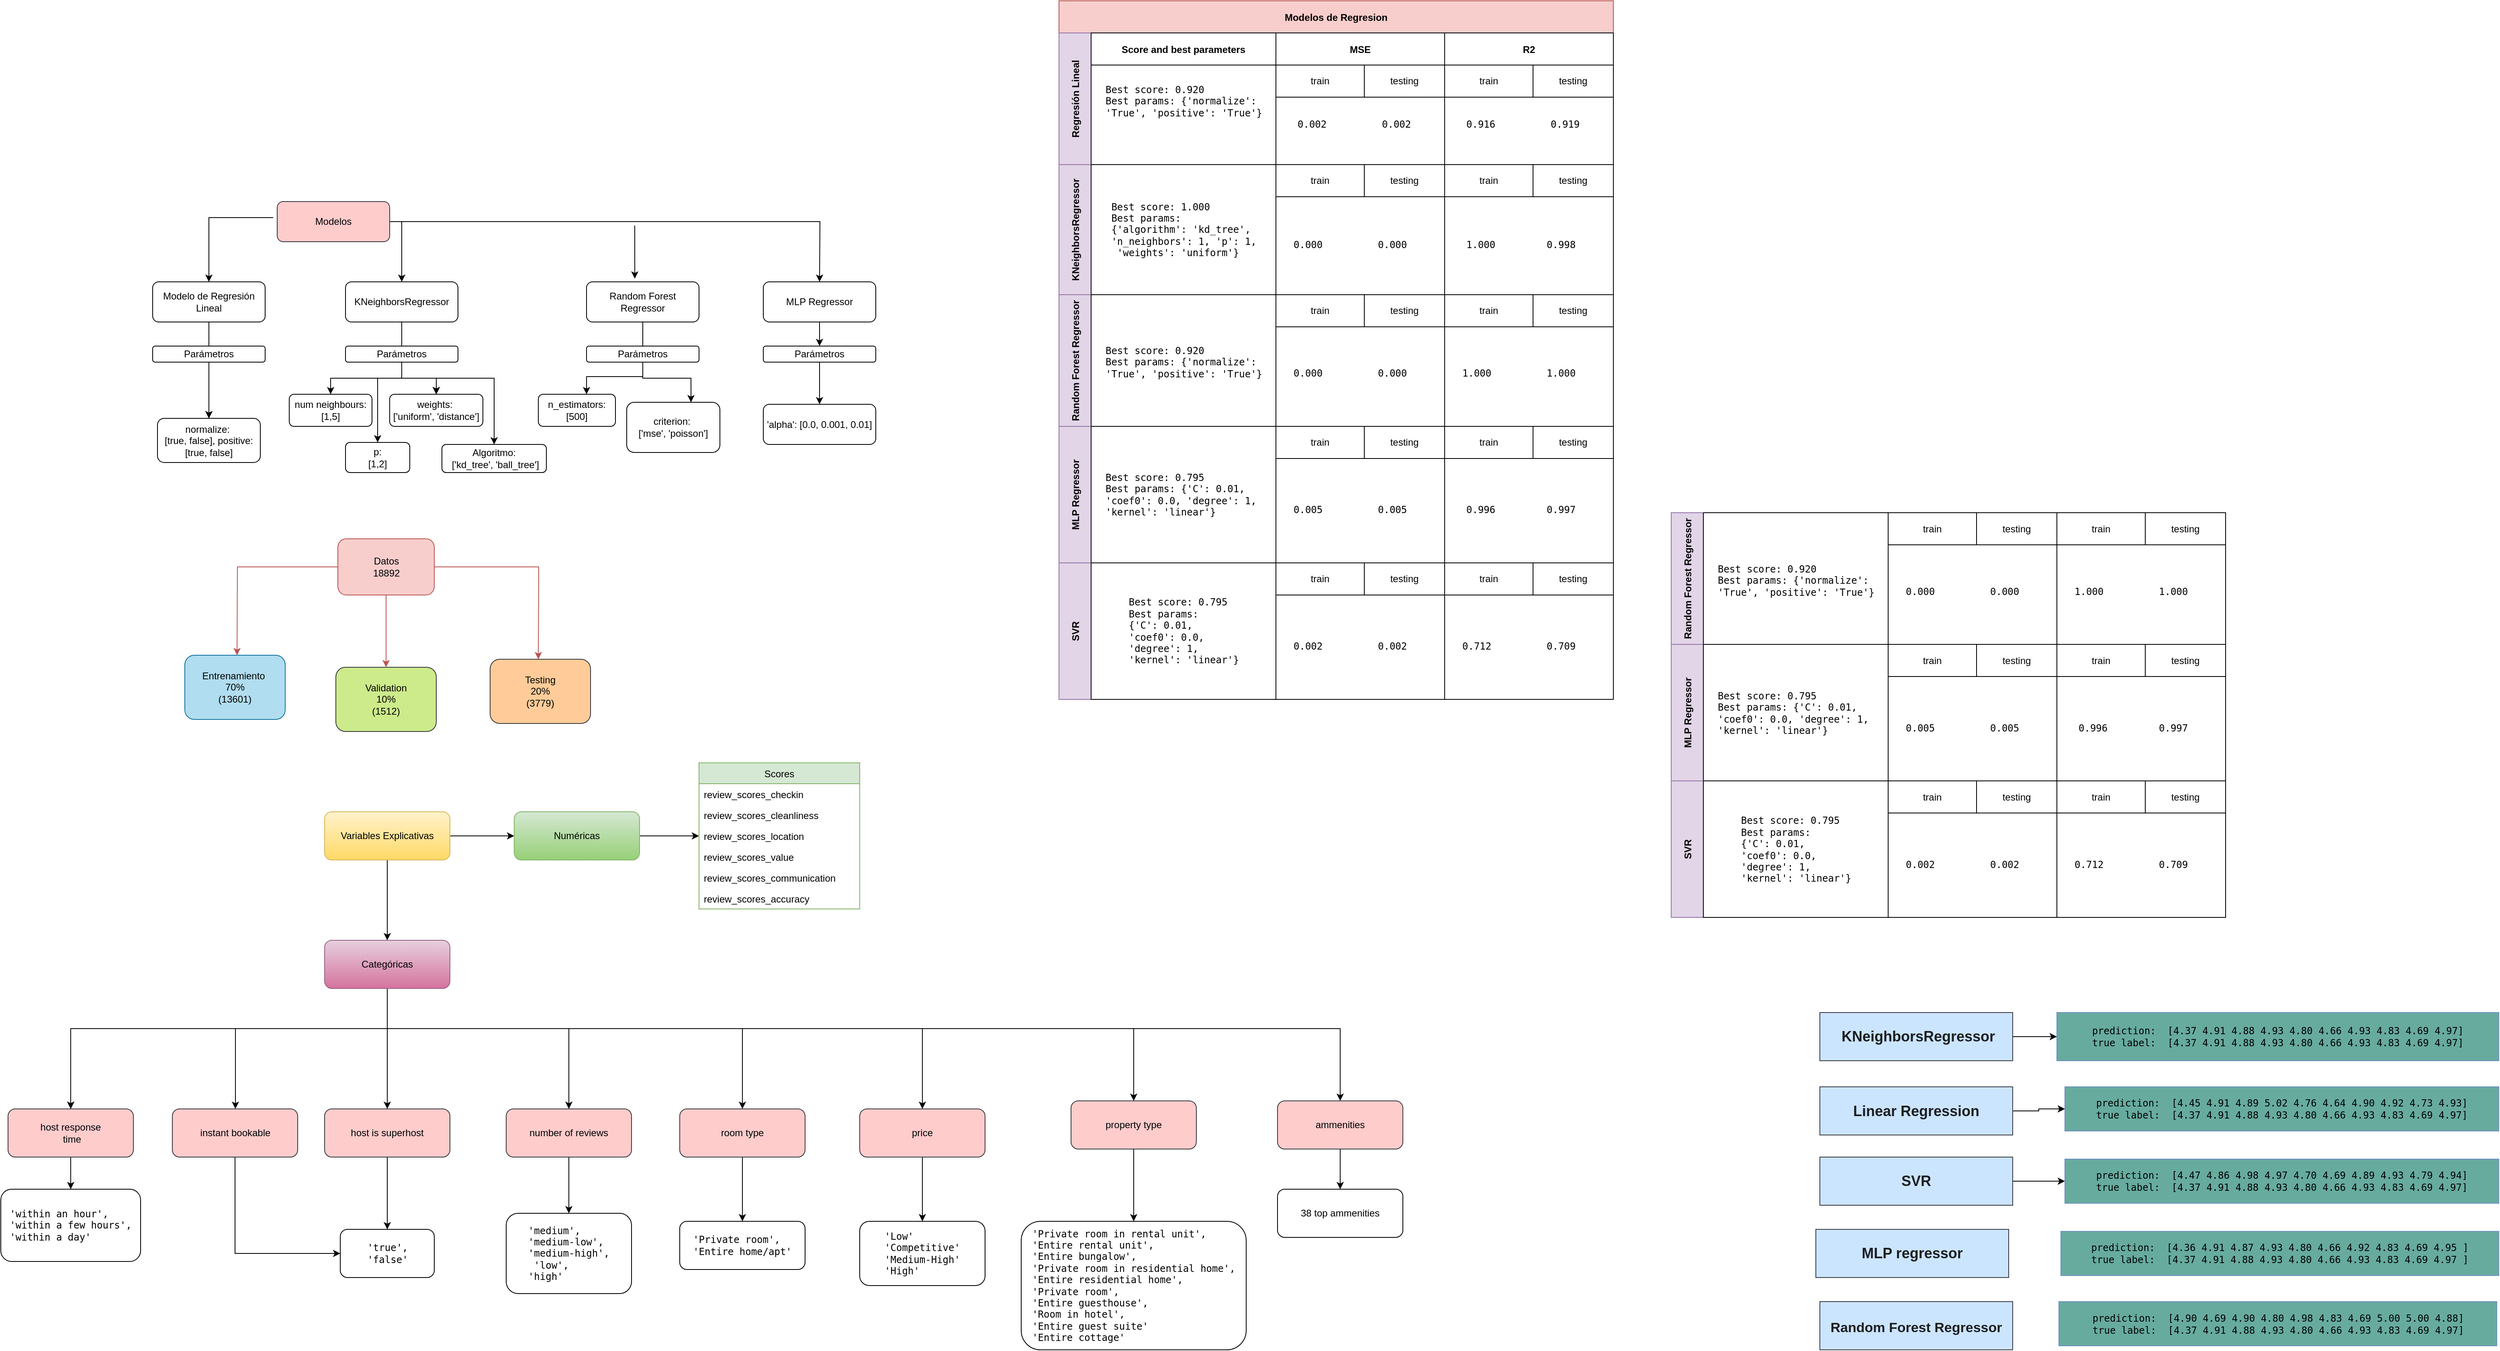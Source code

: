 <mxfile version="15.5.4" type="github">
  <diagram id="C5RBs43oDa-KdzZeNtuy" name="Page-1">
    <mxGraphModel dx="1954" dy="1813" grid="1" gridSize="10" guides="1" tooltips="1" connect="1" arrows="1" fold="1" page="1" pageScale="1" pageWidth="827" pageHeight="1169" math="0" shadow="0">
      <root>
        <mxCell id="WIyWlLk6GJQsqaUBKTNV-0" />
        <mxCell id="WIyWlLk6GJQsqaUBKTNV-1" parent="WIyWlLk6GJQsqaUBKTNV-0" />
        <mxCell id="L789j52i0SvBnqJOvYmR-63" value="" style="edgeStyle=orthogonalEdgeStyle;rounded=0;orthogonalLoop=1;jettySize=auto;html=1;fontSize=10;" parent="WIyWlLk6GJQsqaUBKTNV-1" source="L789j52i0SvBnqJOvYmR-6" target="L789j52i0SvBnqJOvYmR-41" edge="1">
          <mxGeometry relative="1" as="geometry" />
        </mxCell>
        <mxCell id="L789j52i0SvBnqJOvYmR-6" value="Modelo de Regresión Lineal" style="rounded=1;whiteSpace=wrap;html=1;fontSize=12;glass=0;strokeWidth=1;shadow=0;" parent="WIyWlLk6GJQsqaUBKTNV-1" vertex="1">
          <mxGeometry x="160" y="220" width="140" height="50" as="geometry" />
        </mxCell>
        <mxCell id="L789j52i0SvBnqJOvYmR-62" value="" style="edgeStyle=orthogonalEdgeStyle;rounded=0;orthogonalLoop=1;jettySize=auto;html=1;fontSize=10;startArrow=none;" parent="WIyWlLk6GJQsqaUBKTNV-1" source="L789j52i0SvBnqJOvYmR-20" target="L789j52i0SvBnqJOvYmR-25" edge="1">
          <mxGeometry relative="1" as="geometry" />
        </mxCell>
        <mxCell id="L789j52i0SvBnqJOvYmR-11" value="KNeighborsRegressor" style="rounded=1;whiteSpace=wrap;html=1;fontSize=12;glass=0;strokeWidth=1;shadow=0;" parent="WIyWlLk6GJQsqaUBKTNV-1" vertex="1">
          <mxGeometry x="400" y="220" width="140" height="50" as="geometry" />
        </mxCell>
        <mxCell id="L789j52i0SvBnqJOvYmR-48" value="" style="edgeStyle=orthogonalEdgeStyle;rounded=0;orthogonalLoop=1;jettySize=auto;html=1;fontSize=10;" parent="WIyWlLk6GJQsqaUBKTNV-1" source="L789j52i0SvBnqJOvYmR-12" edge="1">
          <mxGeometry relative="1" as="geometry">
            <mxPoint x="990" y="220" as="targetPoint" />
          </mxGeometry>
        </mxCell>
        <mxCell id="L789j52i0SvBnqJOvYmR-12" value="Modelos" style="rounded=1;whiteSpace=wrap;html=1;fontSize=12;glass=0;strokeWidth=1;shadow=0;fillColor=#ffcccc;strokeColor=#36393d;" parent="WIyWlLk6GJQsqaUBKTNV-1" vertex="1">
          <mxGeometry x="315" y="120" width="140" height="50" as="geometry" />
        </mxCell>
        <mxCell id="L789j52i0SvBnqJOvYmR-24" value="" style="edgeStyle=orthogonalEdgeStyle;rounded=0;orthogonalLoop=1;jettySize=auto;html=1;" parent="WIyWlLk6GJQsqaUBKTNV-1" source="L789j52i0SvBnqJOvYmR-20" target="L789j52i0SvBnqJOvYmR-23" edge="1">
          <mxGeometry relative="1" as="geometry">
            <Array as="points">
              <mxPoint x="584" y="340" />
              <mxPoint x="462" y="340" />
            </Array>
          </mxGeometry>
        </mxCell>
        <mxCell id="L789j52i0SvBnqJOvYmR-26" value="" style="edgeStyle=orthogonalEdgeStyle;rounded=0;orthogonalLoop=1;jettySize=auto;html=1;" parent="WIyWlLk6GJQsqaUBKTNV-1" source="L789j52i0SvBnqJOvYmR-20" target="L789j52i0SvBnqJOvYmR-25" edge="1">
          <mxGeometry relative="1" as="geometry" />
        </mxCell>
        <mxCell id="L789j52i0SvBnqJOvYmR-27" value="" style="edgeStyle=orthogonalEdgeStyle;rounded=0;orthogonalLoop=1;jettySize=auto;html=1;" parent="WIyWlLk6GJQsqaUBKTNV-1" source="L789j52i0SvBnqJOvYmR-20" target="L789j52i0SvBnqJOvYmR-25" edge="1">
          <mxGeometry relative="1" as="geometry" />
        </mxCell>
        <mxCell id="L789j52i0SvBnqJOvYmR-31" value="" style="edgeStyle=orthogonalEdgeStyle;rounded=0;orthogonalLoop=1;jettySize=auto;html=1;" parent="WIyWlLk6GJQsqaUBKTNV-1" source="L789j52i0SvBnqJOvYmR-20" target="L789j52i0SvBnqJOvYmR-30" edge="1">
          <mxGeometry relative="1" as="geometry">
            <Array as="points">
              <mxPoint x="584" y="340" />
              <mxPoint x="700" y="340" />
            </Array>
          </mxGeometry>
        </mxCell>
        <mxCell id="L789j52i0SvBnqJOvYmR-33" value="" style="edgeStyle=orthogonalEdgeStyle;rounded=0;orthogonalLoop=1;jettySize=auto;html=1;" parent="WIyWlLk6GJQsqaUBKTNV-1" source="L789j52i0SvBnqJOvYmR-20" target="L789j52i0SvBnqJOvYmR-32" edge="1">
          <mxGeometry relative="1" as="geometry">
            <Array as="points">
              <mxPoint x="584" y="340" />
              <mxPoint x="790" y="340" />
            </Array>
          </mxGeometry>
        </mxCell>
        <mxCell id="L789j52i0SvBnqJOvYmR-23" value="num neighbours: &lt;br&gt;[1,5]" style="rounded=1;whiteSpace=wrap;html=1;fontSize=12;glass=0;strokeWidth=1;shadow=0;" parent="WIyWlLk6GJQsqaUBKTNV-1" vertex="1">
          <mxGeometry x="330" y="360" width="103" height="40" as="geometry" />
        </mxCell>
        <mxCell id="L789j52i0SvBnqJOvYmR-25" value="weights:&amp;nbsp;&lt;br&gt;[&#39;uniform&#39;, &#39;distance&#39;]" style="rounded=1;whiteSpace=wrap;html=1;fontSize=12;glass=0;strokeWidth=1;shadow=0;" parent="WIyWlLk6GJQsqaUBKTNV-1" vertex="1">
          <mxGeometry x="455" y="360" width="116" height="40" as="geometry" />
        </mxCell>
        <mxCell id="L789j52i0SvBnqJOvYmR-30" value="p: &lt;br&gt;[1,2]" style="rounded=1;whiteSpace=wrap;html=1;fontSize=12;glass=0;strokeWidth=1;shadow=0;" parent="WIyWlLk6GJQsqaUBKTNV-1" vertex="1">
          <mxGeometry x="400" y="420" width="80" height="37.5" as="geometry" />
        </mxCell>
        <mxCell id="L789j52i0SvBnqJOvYmR-32" value="Algoritmo:&lt;br&gt;&amp;nbsp;[&#39;kd_tree&#39;, &#39;ball_tree&#39;]" style="rounded=1;whiteSpace=wrap;html=1;fontSize=12;glass=0;strokeWidth=1;shadow=0;" parent="WIyWlLk6GJQsqaUBKTNV-1" vertex="1">
          <mxGeometry x="520" y="422.5" width="130" height="35" as="geometry" />
        </mxCell>
        <mxCell id="L789j52i0SvBnqJOvYmR-42" value="" style="edgeStyle=orthogonalEdgeStyle;rounded=0;orthogonalLoop=1;jettySize=auto;html=1;" parent="WIyWlLk6GJQsqaUBKTNV-1" source="L789j52i0SvBnqJOvYmR-39" target="L789j52i0SvBnqJOvYmR-41" edge="1">
          <mxGeometry relative="1" as="geometry" />
        </mxCell>
        <mxCell id="L789j52i0SvBnqJOvYmR-39" value="Parámetros" style="rounded=1;whiteSpace=wrap;html=1;fontSize=12;glass=0;strokeWidth=1;shadow=0;" parent="WIyWlLk6GJQsqaUBKTNV-1" vertex="1">
          <mxGeometry x="160" y="300" width="140" height="20" as="geometry" />
        </mxCell>
        <mxCell id="L789j52i0SvBnqJOvYmR-41" value="normalize:&amp;nbsp;&lt;br&gt;[true, false], positive: [true, false]" style="rounded=1;whiteSpace=wrap;html=1;fontSize=12;glass=0;strokeWidth=1;shadow=0;" parent="WIyWlLk6GJQsqaUBKTNV-1" vertex="1">
          <mxGeometry x="166" y="390" width="128" height="55" as="geometry" />
        </mxCell>
        <mxCell id="L789j52i0SvBnqJOvYmR-43" value="" style="endArrow=classic;html=1;rounded=0;edgeStyle=orthogonalEdgeStyle;entryX=0.5;entryY=0;entryDx=0;entryDy=0;" parent="WIyWlLk6GJQsqaUBKTNV-1" target="L789j52i0SvBnqJOvYmR-6" edge="1">
          <mxGeometry width="50" height="50" relative="1" as="geometry">
            <mxPoint x="310" y="140" as="sourcePoint" />
            <mxPoint x="270" y="120" as="targetPoint" />
            <Array as="points">
              <mxPoint x="230" y="140" />
            </Array>
          </mxGeometry>
        </mxCell>
        <mxCell id="L789j52i0SvBnqJOvYmR-44" value="" style="endArrow=classic;html=1;rounded=0;edgeStyle=orthogonalEdgeStyle;entryX=0.5;entryY=0;entryDx=0;entryDy=0;exitX=1;exitY=0.5;exitDx=0;exitDy=0;" parent="WIyWlLk6GJQsqaUBKTNV-1" source="L789j52i0SvBnqJOvYmR-12" target="L789j52i0SvBnqJOvYmR-11" edge="1">
          <mxGeometry width="50" height="50" relative="1" as="geometry">
            <mxPoint x="655" y="140" as="sourcePoint" />
            <mxPoint x="575" y="220" as="targetPoint" />
            <Array as="points">
              <mxPoint x="470" y="145" />
            </Array>
          </mxGeometry>
        </mxCell>
        <mxCell id="L789j52i0SvBnqJOvYmR-61" value="" style="edgeStyle=orthogonalEdgeStyle;rounded=0;orthogonalLoop=1;jettySize=auto;html=1;fontSize=10;" parent="WIyWlLk6GJQsqaUBKTNV-1" source="L789j52i0SvBnqJOvYmR-47" target="L789j52i0SvBnqJOvYmR-56" edge="1">
          <mxGeometry relative="1" as="geometry">
            <Array as="points">
              <mxPoint x="770" y="340" />
              <mxPoint x="830" y="340" />
            </Array>
          </mxGeometry>
        </mxCell>
        <mxCell id="L789j52i0SvBnqJOvYmR-47" value="Random Forest Regressor" style="rounded=1;whiteSpace=wrap;html=1;fontSize=12;glass=0;strokeWidth=1;shadow=0;" parent="WIyWlLk6GJQsqaUBKTNV-1" vertex="1">
          <mxGeometry x="700" y="220" width="140" height="50" as="geometry" />
        </mxCell>
        <mxCell id="L789j52i0SvBnqJOvYmR-49" value="" style="edgeStyle=orthogonalEdgeStyle;rounded=0;orthogonalLoop=1;jettySize=auto;html=1;" parent="WIyWlLk6GJQsqaUBKTNV-1" source="L789j52i0SvBnqJOvYmR-54" target="L789j52i0SvBnqJOvYmR-55" edge="1">
          <mxGeometry relative="1" as="geometry">
            <Array as="points">
              <mxPoint x="770" y="338" />
              <mxPoint x="700" y="338" />
            </Array>
          </mxGeometry>
        </mxCell>
        <mxCell id="L789j52i0SvBnqJOvYmR-54" value="Parámetros" style="rounded=1;whiteSpace=wrap;html=1;fontSize=12;glass=0;strokeWidth=1;shadow=0;" parent="WIyWlLk6GJQsqaUBKTNV-1" vertex="1">
          <mxGeometry x="700" y="300" width="140" height="20" as="geometry" />
        </mxCell>
        <mxCell id="L789j52i0SvBnqJOvYmR-55" value="n_estimators: &lt;br&gt;[500]" style="rounded=1;whiteSpace=wrap;html=1;fontSize=12;glass=0;strokeWidth=1;shadow=0;" parent="WIyWlLk6GJQsqaUBKTNV-1" vertex="1">
          <mxGeometry x="640" y="360" width="96" height="40" as="geometry" />
        </mxCell>
        <mxCell id="L789j52i0SvBnqJOvYmR-56" value="criterion:&amp;nbsp;&lt;br&gt;[&#39;mse&#39;, &#39;poisson&#39;]" style="rounded=1;whiteSpace=wrap;html=1;fontSize=12;glass=0;strokeWidth=1;shadow=0;" parent="WIyWlLk6GJQsqaUBKTNV-1" vertex="1">
          <mxGeometry x="750" y="370" width="116" height="62.5" as="geometry" />
        </mxCell>
        <mxCell id="L789j52i0SvBnqJOvYmR-20" value="Parámetros" style="rounded=1;whiteSpace=wrap;html=1;fontSize=12;glass=0;strokeWidth=1;shadow=0;" parent="WIyWlLk6GJQsqaUBKTNV-1" vertex="1">
          <mxGeometry x="400" y="300" width="140" height="20" as="geometry" />
        </mxCell>
        <mxCell id="wgIukfo2q4c4ZtbVfG61-0" value="" style="edgeStyle=orthogonalEdgeStyle;rounded=0;orthogonalLoop=1;jettySize=auto;html=1;fontSize=10;endArrow=none;" parent="WIyWlLk6GJQsqaUBKTNV-1" source="L789j52i0SvBnqJOvYmR-11" target="L789j52i0SvBnqJOvYmR-20" edge="1">
          <mxGeometry relative="1" as="geometry">
            <mxPoint x="470" y="270" as="sourcePoint" />
            <mxPoint x="584" y="360" as="targetPoint" />
          </mxGeometry>
        </mxCell>
        <mxCell id="wgIukfo2q4c4ZtbVfG61-5" value="" style="edgeStyle=orthogonalEdgeStyle;rounded=0;orthogonalLoop=1;jettySize=auto;html=1;strokeWidth=1;" parent="WIyWlLk6GJQsqaUBKTNV-1" source="wgIukfo2q4c4ZtbVfG61-1" target="wgIukfo2q4c4ZtbVfG61-4" edge="1">
          <mxGeometry relative="1" as="geometry" />
        </mxCell>
        <mxCell id="wgIukfo2q4c4ZtbVfG61-1" value="MLP Regressor" style="rounded=1;whiteSpace=wrap;html=1;fontSize=12;glass=0;strokeWidth=1;shadow=0;" parent="WIyWlLk6GJQsqaUBKTNV-1" vertex="1">
          <mxGeometry x="920" y="220" width="140" height="50" as="geometry" />
        </mxCell>
        <mxCell id="wgIukfo2q4c4ZtbVfG61-2" value="" style="endArrow=classic;html=1;entryX=0.429;entryY=-0.06;entryDx=0;entryDy=0;entryPerimeter=0;strokeWidth=1;" parent="WIyWlLk6GJQsqaUBKTNV-1" edge="1">
          <mxGeometry width="50" height="50" relative="1" as="geometry">
            <mxPoint x="760" y="150" as="sourcePoint" />
            <mxPoint x="760.06" y="216" as="targetPoint" />
            <Array as="points">
              <mxPoint x="760" y="179" />
            </Array>
          </mxGeometry>
        </mxCell>
        <mxCell id="wgIukfo2q4c4ZtbVfG61-7" value="" style="edgeStyle=orthogonalEdgeStyle;rounded=0;orthogonalLoop=1;jettySize=auto;html=1;strokeWidth=1;" parent="WIyWlLk6GJQsqaUBKTNV-1" source="wgIukfo2q4c4ZtbVfG61-4" target="wgIukfo2q4c4ZtbVfG61-6" edge="1">
          <mxGeometry relative="1" as="geometry" />
        </mxCell>
        <mxCell id="wgIukfo2q4c4ZtbVfG61-4" value="Parámetros" style="rounded=1;whiteSpace=wrap;html=1;fontSize=12;glass=0;strokeWidth=1;shadow=0;" parent="WIyWlLk6GJQsqaUBKTNV-1" vertex="1">
          <mxGeometry x="920" y="300" width="140" height="20" as="geometry" />
        </mxCell>
        <mxCell id="wgIukfo2q4c4ZtbVfG61-6" value="&#39;alpha&#39;: [0.0, 0.001, 0.01]" style="whiteSpace=wrap;html=1;rounded=1;shadow=0;strokeWidth=1;glass=0;" parent="WIyWlLk6GJQsqaUBKTNV-1" vertex="1">
          <mxGeometry x="920" y="372.5" width="140" height="50" as="geometry" />
        </mxCell>
        <mxCell id="-riBp8X-VXEdf3SSIaoU-19" value="Modelos de Regresion" style="shape=table;childLayout=tableLayout;rowLines=0;columnLines=0;startSize=40;collapsible=0;recursiveResize=0;expand=0;pointerEvents=0;fontStyle=1;align=center;fillColor=#f8cecc;strokeColor=#b85450;" vertex="1" parent="WIyWlLk6GJQsqaUBKTNV-1">
          <mxGeometry x="1288" y="-130" width="690" height="530" as="geometry" />
        </mxCell>
        <mxCell id="-riBp8X-VXEdf3SSIaoU-20" value="Regresión Lineal" style="swimlane;horizontal=0;points=[[0,0.5],[1,0.5]];portConstraint=eastwest;startSize=40;collapsible=0;recursiveResize=0;expand=0;pointerEvents=0;fontStyle=1;fillColor=#e1d5e7;strokeColor=#9673a6;" vertex="1" parent="-riBp8X-VXEdf3SSIaoU-19">
          <mxGeometry y="40" width="690" height="164" as="geometry" />
        </mxCell>
        <mxCell id="-riBp8X-VXEdf3SSIaoU-21" value="Score and best parameters" style="swimlane;connectable=0;startSize=40;collapsible=0;recursiveResize=0;expand=0;pointerEvents=0;" vertex="1" parent="-riBp8X-VXEdf3SSIaoU-20">
          <mxGeometry x="40" width="230" height="164" as="geometry">
            <mxRectangle width="230" height="164" as="alternateBounds" />
          </mxGeometry>
        </mxCell>
        <mxCell id="-riBp8X-VXEdf3SSIaoU-68" value="&lt;pre style=&quot;border: none ; margin-top: 0px ; margin-bottom: 0px ; padding: 0px ; overflow: auto ; word-break: break-all ; overflow-wrap: break-word ; text-align: left ; background-color: rgb(255 , 255 , 255)&quot;&gt;Best score: 0.920&lt;br&gt;Best params: {&#39;normalize&#39;: &lt;/pre&gt;&lt;pre style=&quot;border: none ; margin-top: 0px ; margin-bottom: 0px ; padding: 0px ; overflow: auto ; word-break: break-all ; overflow-wrap: break-word ; text-align: left ; background-color: rgb(255 , 255 , 255)&quot;&gt;&#39;True&#39;, &#39;positive&#39;: &#39;True&#39;}&lt;/pre&gt;" style="text;html=1;align=center;verticalAlign=middle;resizable=0;points=[];autosize=1;strokeColor=none;fillColor=none;" vertex="1" parent="-riBp8X-VXEdf3SSIaoU-21">
          <mxGeometry x="10" y="60" width="210" height="50" as="geometry" />
        </mxCell>
        <mxCell id="-riBp8X-VXEdf3SSIaoU-22" value="MSE" style="swimlane;connectable=0;startSize=40;collapsible=0;recursiveResize=0;expand=0;pointerEvents=0;" vertex="1" parent="-riBp8X-VXEdf3SSIaoU-20">
          <mxGeometry x="270" width="210" height="164" as="geometry">
            <mxRectangle width="210" height="164" as="alternateBounds" />
          </mxGeometry>
        </mxCell>
        <mxCell id="-riBp8X-VXEdf3SSIaoU-120" value="train" style="rounded=0;whiteSpace=wrap;html=1;shadow=0;sketch=0;strokeWidth=1;fillColor=none;" vertex="1" parent="-riBp8X-VXEdf3SSIaoU-22">
          <mxGeometry y="40" width="110" height="40" as="geometry" />
        </mxCell>
        <mxCell id="-riBp8X-VXEdf3SSIaoU-136" value="testing" style="whiteSpace=wrap;html=1;rounded=0;shadow=0;strokeWidth=1;fillColor=none;sketch=0;" vertex="1" parent="-riBp8X-VXEdf3SSIaoU-22">
          <mxGeometry x="110" y="40" width="100" height="40" as="geometry" />
        </mxCell>
        <mxCell id="-riBp8X-VXEdf3SSIaoU-168" value="&lt;pre style=&quot;border: none; margin: 0px; padding: 0px; overflow: auto; word-break: break-all; overflow-wrap: break-word; font-style: normal; font-weight: 400; letter-spacing: normal; text-align: left; text-indent: 0px; text-transform: none; word-spacing: 0px; background-color: rgb(255, 255, 255);&quot;&gt;0.002&lt;/pre&gt;" style="text;whiteSpace=wrap;html=1;" vertex="1" parent="-riBp8X-VXEdf3SSIaoU-22">
          <mxGeometry x="25" y="100" width="60" height="30" as="geometry" />
        </mxCell>
        <mxCell id="-riBp8X-VXEdf3SSIaoU-169" value="&lt;pre style=&quot;border: none; margin: 0px; padding: 0px; overflow: auto; word-break: break-all; overflow-wrap: break-word; font-style: normal; font-weight: 400; letter-spacing: normal; text-align: left; text-indent: 0px; text-transform: none; word-spacing: 0px; background-color: rgb(255, 255, 255);&quot;&gt;0.002&lt;/pre&gt;" style="text;whiteSpace=wrap;html=1;" vertex="1" parent="-riBp8X-VXEdf3SSIaoU-22">
          <mxGeometry x="130" y="100" width="60" height="30" as="geometry" />
        </mxCell>
        <mxCell id="-riBp8X-VXEdf3SSIaoU-23" value="R2" style="swimlane;connectable=0;startSize=40;collapsible=0;recursiveResize=0;expand=0;pointerEvents=0;" vertex="1" parent="-riBp8X-VXEdf3SSIaoU-20">
          <mxGeometry x="480" width="210" height="164" as="geometry">
            <mxRectangle width="210" height="164" as="alternateBounds" />
          </mxGeometry>
        </mxCell>
        <mxCell id="-riBp8X-VXEdf3SSIaoU-138" value="train" style="rounded=0;whiteSpace=wrap;html=1;shadow=0;sketch=0;strokeWidth=1;fillColor=none;" vertex="1" parent="-riBp8X-VXEdf3SSIaoU-23">
          <mxGeometry y="40" width="110" height="40" as="geometry" />
        </mxCell>
        <mxCell id="-riBp8X-VXEdf3SSIaoU-139" value="testing" style="whiteSpace=wrap;html=1;rounded=0;shadow=0;strokeWidth=1;fillColor=none;sketch=0;" vertex="1" parent="-riBp8X-VXEdf3SSIaoU-23">
          <mxGeometry x="110" y="40" width="100" height="40" as="geometry" />
        </mxCell>
        <mxCell id="-riBp8X-VXEdf3SSIaoU-170" value="&lt;pre style=&quot;border: none; margin: 0px; padding: 0px; overflow: auto; word-break: break-all; overflow-wrap: break-word; font-style: normal; font-weight: 400; letter-spacing: normal; text-align: left; text-indent: 0px; text-transform: none; word-spacing: 0px; background-color: rgb(255, 255, 255);&quot;&gt;0.916&lt;/pre&gt;" style="text;whiteSpace=wrap;html=1;" vertex="1" parent="-riBp8X-VXEdf3SSIaoU-23">
          <mxGeometry x="25" y="100" width="60" height="30" as="geometry" />
        </mxCell>
        <mxCell id="-riBp8X-VXEdf3SSIaoU-172" value="&lt;pre style=&quot;border: none; margin: 0px; padding: 0px; overflow: auto; word-break: break-all; overflow-wrap: break-word; font-style: normal; font-weight: 400; letter-spacing: normal; text-align: left; text-indent: 0px; text-transform: none; word-spacing: 0px; background-color: rgb(255, 255, 255);&quot;&gt;0.919&lt;/pre&gt;" style="text;whiteSpace=wrap;html=1;" vertex="1" parent="-riBp8X-VXEdf3SSIaoU-23">
          <mxGeometry x="130" y="100" width="60" height="30" as="geometry" />
        </mxCell>
        <mxCell id="-riBp8X-VXEdf3SSIaoU-24" value="KNeighborsRegressor" style="swimlane;horizontal=0;points=[[0,0.5],[1,0.5]];portConstraint=eastwest;startSize=40;collapsible=0;recursiveResize=0;expand=0;pointerEvents=0;fillColor=#e1d5e7;strokeColor=#9673a6;" vertex="1" parent="-riBp8X-VXEdf3SSIaoU-19">
          <mxGeometry y="204" width="690" height="162" as="geometry" />
        </mxCell>
        <mxCell id="-riBp8X-VXEdf3SSIaoU-25" value="" style="swimlane;connectable=0;startSize=0;collapsible=0;recursiveResize=0;expand=0;pointerEvents=0;" vertex="1" parent="-riBp8X-VXEdf3SSIaoU-24">
          <mxGeometry x="40" width="230" height="162" as="geometry">
            <mxRectangle width="230" height="162" as="alternateBounds" />
          </mxGeometry>
        </mxCell>
        <mxCell id="-riBp8X-VXEdf3SSIaoU-153" value="&lt;pre style=&quot;border: none ; margin-top: 0px ; margin-bottom: 0px ; padding: 0px ; overflow: auto ; word-break: break-all ; overflow-wrap: break-word ; text-align: left ; background-color: rgb(255 , 255 , 255)&quot;&gt;&lt;pre style=&quot;border: none ; margin-top: 0px ; margin-bottom: 0px ; padding: 0px ; overflow: auto ; word-break: break-all ; overflow-wrap: break-word&quot;&gt;Best score: 1.000&lt;br&gt;Best params: &lt;/pre&gt;&lt;pre style=&quot;border: none ; margin-top: 0px ; margin-bottom: 0px ; padding: 0px ; overflow: auto ; word-break: break-all ; overflow-wrap: break-word&quot;&gt;{&#39;algorithm&#39;: &#39;kd_tree&#39;, &lt;/pre&gt;&lt;pre style=&quot;border: none ; margin-top: 0px ; margin-bottom: 0px ; padding: 0px ; overflow: auto ; word-break: break-all ; overflow-wrap: break-word&quot;&gt;&#39;n_neighbors&#39;: 1, &#39;p&#39;: 1,&lt;/pre&gt;&lt;pre style=&quot;border: none ; margin-top: 0px ; margin-bottom: 0px ; padding: 0px ; overflow: auto ; word-break: break-all ; overflow-wrap: break-word&quot;&gt; &#39;weights&#39;: &#39;uniform&#39;}&lt;/pre&gt;&lt;/pre&gt;" style="text;html=1;align=center;verticalAlign=middle;resizable=0;points=[];autosize=1;strokeColor=none;fillColor=none;" vertex="1" parent="-riBp8X-VXEdf3SSIaoU-25">
          <mxGeometry x="15" y="41" width="200" height="80" as="geometry" />
        </mxCell>
        <mxCell id="-riBp8X-VXEdf3SSIaoU-26" value="" style="swimlane;connectable=0;startSize=0;collapsible=0;recursiveResize=0;expand=0;pointerEvents=0;" vertex="1" parent="-riBp8X-VXEdf3SSIaoU-24">
          <mxGeometry x="270" width="210" height="162" as="geometry">
            <mxRectangle width="210" height="162" as="alternateBounds" />
          </mxGeometry>
        </mxCell>
        <mxCell id="-riBp8X-VXEdf3SSIaoU-140" value="train" style="rounded=0;whiteSpace=wrap;html=1;shadow=0;sketch=0;strokeWidth=1;fillColor=none;" vertex="1" parent="-riBp8X-VXEdf3SSIaoU-26">
          <mxGeometry width="110" height="40" as="geometry" />
        </mxCell>
        <mxCell id="-riBp8X-VXEdf3SSIaoU-141" value="testing" style="whiteSpace=wrap;html=1;rounded=0;shadow=0;strokeWidth=1;fillColor=none;sketch=0;" vertex="1" parent="-riBp8X-VXEdf3SSIaoU-26">
          <mxGeometry x="110" width="100" height="40" as="geometry" />
        </mxCell>
        <mxCell id="-riBp8X-VXEdf3SSIaoU-27" value="" style="swimlane;connectable=0;startSize=0;collapsible=0;recursiveResize=0;expand=0;pointerEvents=0;" vertex="1" parent="-riBp8X-VXEdf3SSIaoU-24">
          <mxGeometry x="480" width="210" height="162" as="geometry">
            <mxRectangle width="210" height="162" as="alternateBounds" />
          </mxGeometry>
        </mxCell>
        <mxCell id="-riBp8X-VXEdf3SSIaoU-142" value="train" style="rounded=0;whiteSpace=wrap;html=1;shadow=0;sketch=0;strokeWidth=1;fillColor=none;" vertex="1" parent="-riBp8X-VXEdf3SSIaoU-27">
          <mxGeometry width="110" height="40" as="geometry" />
        </mxCell>
        <mxCell id="-riBp8X-VXEdf3SSIaoU-143" value="testing" style="whiteSpace=wrap;html=1;rounded=0;shadow=0;strokeWidth=1;fillColor=none;sketch=0;" vertex="1" parent="-riBp8X-VXEdf3SSIaoU-27">
          <mxGeometry x="110" width="100" height="40" as="geometry" />
        </mxCell>
        <mxCell id="-riBp8X-VXEdf3SSIaoU-174" value="&lt;pre style=&quot;border: none ; margin: 0px ; padding: 0px ; overflow: auto ; word-break: break-all ; overflow-wrap: break-word ; font-style: normal ; font-weight: 400 ; letter-spacing: normal ; text-align: left ; text-indent: 0px ; text-transform: none ; word-spacing: 0px ; background-color: rgb(255 , 255 , 255)&quot;&gt;&lt;pre style=&quot;border: none ; margin-top: 0px ; margin-bottom: 0px ; padding: 0px ; overflow: auto ; word-break: break-all ; overflow-wrap: break-word&quot;&gt;0.000&lt;/pre&gt;&lt;/pre&gt;" style="text;whiteSpace=wrap;html=1;" vertex="1" parent="-riBp8X-VXEdf3SSIaoU-27">
          <mxGeometry x="-190" y="86" width="60" height="30" as="geometry" />
        </mxCell>
        <mxCell id="-riBp8X-VXEdf3SSIaoU-175" value="&lt;pre style=&quot;border: none ; margin: 0px ; padding: 0px ; overflow: auto ; word-break: break-all ; overflow-wrap: break-word ; font-style: normal ; font-weight: 400 ; letter-spacing: normal ; text-align: left ; text-indent: 0px ; text-transform: none ; word-spacing: 0px ; background-color: rgb(255 , 255 , 255)&quot;&gt;&lt;pre style=&quot;border: none ; margin-top: 0px ; margin-bottom: 0px ; padding: 0px ; overflow: auto ; word-break: break-all ; overflow-wrap: break-word&quot;&gt;0.000&lt;/pre&gt;&lt;/pre&gt;" style="text;whiteSpace=wrap;html=1;" vertex="1" parent="-riBp8X-VXEdf3SSIaoU-27">
          <mxGeometry x="-85" y="86" width="60" height="30" as="geometry" />
        </mxCell>
        <mxCell id="-riBp8X-VXEdf3SSIaoU-176" value="&lt;pre style=&quot;border: none ; margin: 0px ; padding: 0px ; overflow: auto ; word-break: break-all ; overflow-wrap: break-word ; font-style: normal ; font-weight: 400 ; letter-spacing: normal ; text-align: left ; text-indent: 0px ; text-transform: none ; word-spacing: 0px ; background-color: rgb(255 , 255 , 255)&quot;&gt;&lt;pre style=&quot;border: none ; margin-top: 0px ; margin-bottom: 0px ; padding: 0px ; overflow: auto ; word-break: break-all ; overflow-wrap: break-word&quot;&gt;1.000&lt;/pre&gt;&lt;/pre&gt;" style="text;whiteSpace=wrap;html=1;" vertex="1" parent="-riBp8X-VXEdf3SSIaoU-27">
          <mxGeometry x="25" y="86" width="60" height="30" as="geometry" />
        </mxCell>
        <mxCell id="-riBp8X-VXEdf3SSIaoU-177" value="&lt;pre style=&quot;border: none ; margin: 0px ; padding: 0px ; overflow: auto ; word-break: break-all ; overflow-wrap: break-word ; font-style: normal ; font-weight: 400 ; letter-spacing: normal ; text-align: left ; text-indent: 0px ; text-transform: none ; word-spacing: 0px ; background-color: rgb(255 , 255 , 255)&quot;&gt;&lt;pre style=&quot;border: none ; margin-top: 0px ; margin-bottom: 0px ; padding: 0px ; overflow: auto ; word-break: break-all ; overflow-wrap: break-word&quot;&gt;0.998&lt;/pre&gt;&lt;/pre&gt;" style="text;whiteSpace=wrap;html=1;" vertex="1" parent="-riBp8X-VXEdf3SSIaoU-27">
          <mxGeometry x="125" y="86" width="60" height="30" as="geometry" />
        </mxCell>
        <mxCell id="-riBp8X-VXEdf3SSIaoU-28" value="Random Forest Regressor" style="swimlane;horizontal=0;points=[[0,0.5],[1,0.5]];portConstraint=eastwest;startSize=40;collapsible=0;recursiveResize=0;expand=0;pointerEvents=0;fillColor=#e1d5e7;strokeColor=#9673a6;" vertex="1" parent="-riBp8X-VXEdf3SSIaoU-19">
          <mxGeometry y="366" width="690" height="164" as="geometry" />
        </mxCell>
        <mxCell id="-riBp8X-VXEdf3SSIaoU-29" value="" style="swimlane;connectable=0;startSize=0;collapsible=0;recursiveResize=0;expand=0;pointerEvents=0;" vertex="1" parent="-riBp8X-VXEdf3SSIaoU-28">
          <mxGeometry x="40" width="230" height="164" as="geometry">
            <mxRectangle width="230" height="164" as="alternateBounds" />
          </mxGeometry>
        </mxCell>
        <mxCell id="-riBp8X-VXEdf3SSIaoU-154" value="&lt;pre style=&quot;border: none ; margin-top: 0px ; margin-bottom: 0px ; padding: 0px ; overflow: auto ; word-break: break-all ; overflow-wrap: break-word ; text-align: left ; background-color: rgb(255 , 255 , 255)&quot;&gt;Best score: 0.920&lt;br&gt;Best params: {&#39;normalize&#39;: &lt;/pre&gt;&lt;pre style=&quot;border: none ; margin-top: 0px ; margin-bottom: 0px ; padding: 0px ; overflow: auto ; word-break: break-all ; overflow-wrap: break-word ; text-align: left ; background-color: rgb(255 , 255 , 255)&quot;&gt;&#39;True&#39;, &#39;positive&#39;: &#39;True&#39;}&lt;/pre&gt;" style="text;html=1;align=center;verticalAlign=middle;resizable=0;points=[];autosize=1;strokeColor=none;fillColor=none;" vertex="1" parent="-riBp8X-VXEdf3SSIaoU-29">
          <mxGeometry x="10" y="59" width="210" height="50" as="geometry" />
        </mxCell>
        <mxCell id="-riBp8X-VXEdf3SSIaoU-30" value="" style="swimlane;connectable=0;startSize=0;collapsible=0;recursiveResize=0;expand=0;pointerEvents=0;" vertex="1" parent="-riBp8X-VXEdf3SSIaoU-28">
          <mxGeometry x="270" width="210" height="164" as="geometry">
            <mxRectangle width="210" height="164" as="alternateBounds" />
          </mxGeometry>
        </mxCell>
        <mxCell id="-riBp8X-VXEdf3SSIaoU-144" value="train" style="rounded=0;whiteSpace=wrap;html=1;shadow=0;sketch=0;strokeWidth=1;fillColor=none;" vertex="1" parent="-riBp8X-VXEdf3SSIaoU-30">
          <mxGeometry width="110" height="40" as="geometry" />
        </mxCell>
        <mxCell id="-riBp8X-VXEdf3SSIaoU-145" value="testing" style="whiteSpace=wrap;html=1;rounded=0;shadow=0;strokeWidth=1;fillColor=none;sketch=0;" vertex="1" parent="-riBp8X-VXEdf3SSIaoU-30">
          <mxGeometry x="110" width="100" height="40" as="geometry" />
        </mxCell>
        <mxCell id="-riBp8X-VXEdf3SSIaoU-31" value="" style="swimlane;connectable=0;startSize=0;collapsible=0;recursiveResize=0;expand=0;pointerEvents=0;" vertex="1" parent="-riBp8X-VXEdf3SSIaoU-28">
          <mxGeometry x="480" width="210" height="164" as="geometry">
            <mxRectangle width="210" height="164" as="alternateBounds" />
          </mxGeometry>
        </mxCell>
        <mxCell id="-riBp8X-VXEdf3SSIaoU-146" value="train" style="rounded=0;whiteSpace=wrap;html=1;shadow=0;sketch=0;strokeWidth=1;fillColor=none;" vertex="1" parent="-riBp8X-VXEdf3SSIaoU-31">
          <mxGeometry width="110" height="40" as="geometry" />
        </mxCell>
        <mxCell id="-riBp8X-VXEdf3SSIaoU-147" value="testing" style="whiteSpace=wrap;html=1;rounded=0;shadow=0;strokeWidth=1;fillColor=none;sketch=0;" vertex="1" parent="-riBp8X-VXEdf3SSIaoU-31">
          <mxGeometry x="110" width="100" height="40" as="geometry" />
        </mxCell>
        <mxCell id="-riBp8X-VXEdf3SSIaoU-178" value="&lt;pre style=&quot;border: none ; margin: 0px ; padding: 0px ; overflow: auto ; word-break: break-all ; overflow-wrap: break-word ; font-style: normal ; font-weight: 400 ; letter-spacing: normal ; text-align: left ; text-indent: 0px ; text-transform: none ; word-spacing: 0px ; background-color: rgb(255 , 255 , 255)&quot;&gt;&lt;pre style=&quot;border: none ; margin-top: 0px ; margin-bottom: 0px ; padding: 0px ; overflow: auto ; word-break: break-all ; overflow-wrap: break-word&quot;&gt;0.000&lt;/pre&gt;&lt;/pre&gt;" style="text;whiteSpace=wrap;html=1;" vertex="1" parent="-riBp8X-VXEdf3SSIaoU-31">
          <mxGeometry x="-190" y="84" width="60" height="30" as="geometry" />
        </mxCell>
        <mxCell id="-riBp8X-VXEdf3SSIaoU-179" value="&lt;pre style=&quot;border: none ; margin: 0px ; padding: 0px ; overflow: auto ; word-break: break-all ; overflow-wrap: break-word ; font-style: normal ; font-weight: 400 ; letter-spacing: normal ; text-align: left ; text-indent: 0px ; text-transform: none ; word-spacing: 0px ; background-color: rgb(255 , 255 , 255)&quot;&gt;&lt;pre style=&quot;border: none ; margin-top: 0px ; margin-bottom: 0px ; padding: 0px ; overflow: auto ; word-break: break-all ; overflow-wrap: break-word&quot;&gt;0.000&lt;/pre&gt;&lt;/pre&gt;" style="text;whiteSpace=wrap;html=1;" vertex="1" parent="-riBp8X-VXEdf3SSIaoU-31">
          <mxGeometry x="-85" y="84" width="60" height="30" as="geometry" />
        </mxCell>
        <mxCell id="-riBp8X-VXEdf3SSIaoU-180" value="&lt;pre style=&quot;border: none ; margin: 0px ; padding: 0px ; overflow: auto ; word-break: break-all ; overflow-wrap: break-word ; font-style: normal ; font-weight: 400 ; letter-spacing: normal ; text-align: left ; text-indent: 0px ; text-transform: none ; word-spacing: 0px ; background-color: rgb(255 , 255 , 255)&quot;&gt;&lt;pre style=&quot;border: none ; margin-top: 0px ; margin-bottom: 0px ; padding: 0px ; overflow: auto ; word-break: break-all ; overflow-wrap: break-word&quot;&gt;1.000&lt;/pre&gt;&lt;/pre&gt;" style="text;whiteSpace=wrap;html=1;" vertex="1" parent="-riBp8X-VXEdf3SSIaoU-31">
          <mxGeometry x="20" y="84" width="60" height="30" as="geometry" />
        </mxCell>
        <mxCell id="-riBp8X-VXEdf3SSIaoU-181" value="&lt;pre style=&quot;border: none ; margin: 0px ; padding: 0px ; overflow: auto ; word-break: break-all ; overflow-wrap: break-word ; font-style: normal ; font-weight: 400 ; letter-spacing: normal ; text-align: left ; text-indent: 0px ; text-transform: none ; word-spacing: 0px ; background-color: rgb(255 , 255 , 255)&quot;&gt;&lt;pre style=&quot;border: none ; margin-top: 0px ; margin-bottom: 0px ; padding: 0px ; overflow: auto ; word-break: break-all ; overflow-wrap: break-word&quot;&gt;1.000&lt;/pre&gt;&lt;/pre&gt;" style="text;whiteSpace=wrap;html=1;" vertex="1" parent="-riBp8X-VXEdf3SSIaoU-31">
          <mxGeometry x="125" y="84" width="60" height="30" as="geometry" />
        </mxCell>
        <mxCell id="-riBp8X-VXEdf3SSIaoU-64" value="MLP Regressor" style="swimlane;horizontal=0;points=[[0,0.5],[1,0.5]];portConstraint=eastwest;startSize=40;collapsible=0;recursiveResize=0;expand=0;pointerEvents=0;fillColor=#e1d5e7;strokeColor=#9673a6;" vertex="1" parent="WIyWlLk6GJQsqaUBKTNV-1">
          <mxGeometry x="1288" y="400" width="690" height="170" as="geometry" />
        </mxCell>
        <mxCell id="-riBp8X-VXEdf3SSIaoU-65" value="" style="swimlane;connectable=0;startSize=0;collapsible=0;recursiveResize=0;expand=0;pointerEvents=0;" vertex="1" parent="-riBp8X-VXEdf3SSIaoU-64">
          <mxGeometry x="40" width="230" height="170" as="geometry">
            <mxRectangle width="187" height="147" as="alternateBounds" />
          </mxGeometry>
        </mxCell>
        <mxCell id="-riBp8X-VXEdf3SSIaoU-173" value="&lt;pre style=&quot;border: none ; margin-top: 0px ; margin-bottom: 0px ; padding: 0px ; overflow: auto ; word-break: break-all ; overflow-wrap: break-word ; text-align: left ; background-color: rgb(255 , 255 , 255)&quot;&gt;&lt;pre style=&quot;border: none ; margin-top: 0px ; margin-bottom: 0px ; padding: 0px ; overflow: auto ; word-break: break-all ; overflow-wrap: break-word&quot;&gt;Best score: 0.795&lt;br/&gt;Best params: {&#39;C&#39;: 0.01, &lt;/pre&gt;&lt;pre style=&quot;border: none ; margin-top: 0px ; margin-bottom: 0px ; padding: 0px ; overflow: auto ; word-break: break-all ; overflow-wrap: break-word&quot;&gt;&#39;coef0&#39;: 0.0, &#39;degree&#39;: 1, &lt;/pre&gt;&lt;pre style=&quot;border: none ; margin-top: 0px ; margin-bottom: 0px ; padding: 0px ; overflow: auto ; word-break: break-all ; overflow-wrap: break-word&quot;&gt;&#39;kernel&#39;: &#39;linear&#39;}&lt;/pre&gt;&lt;/pre&gt;" style="text;html=1;align=center;verticalAlign=middle;resizable=0;points=[];autosize=1;strokeColor=none;fillColor=none;" vertex="1" parent="-riBp8X-VXEdf3SSIaoU-65">
          <mxGeometry x="10" y="55" width="210" height="60" as="geometry" />
        </mxCell>
        <mxCell id="-riBp8X-VXEdf3SSIaoU-66" value="" style="swimlane;connectable=0;startSize=0;collapsible=0;recursiveResize=0;expand=0;pointerEvents=0;" vertex="1" parent="-riBp8X-VXEdf3SSIaoU-64">
          <mxGeometry x="270" width="210" height="170" as="geometry">
            <mxRectangle width="186" height="147" as="alternateBounds" />
          </mxGeometry>
        </mxCell>
        <mxCell id="-riBp8X-VXEdf3SSIaoU-148" value="train" style="rounded=0;whiteSpace=wrap;html=1;shadow=0;sketch=0;strokeWidth=1;fillColor=none;" vertex="1" parent="-riBp8X-VXEdf3SSIaoU-66">
          <mxGeometry width="110" height="40" as="geometry" />
        </mxCell>
        <mxCell id="-riBp8X-VXEdf3SSIaoU-149" value="testing" style="whiteSpace=wrap;html=1;rounded=0;shadow=0;strokeWidth=1;fillColor=none;sketch=0;" vertex="1" parent="-riBp8X-VXEdf3SSIaoU-66">
          <mxGeometry x="110" width="100" height="40" as="geometry" />
        </mxCell>
        <mxCell id="-riBp8X-VXEdf3SSIaoU-67" value="" style="swimlane;connectable=0;startSize=0;collapsible=0;recursiveResize=0;expand=0;pointerEvents=0;" vertex="1" parent="-riBp8X-VXEdf3SSIaoU-64">
          <mxGeometry x="480" width="210" height="170" as="geometry">
            <mxRectangle width="187" height="147" as="alternateBounds" />
          </mxGeometry>
        </mxCell>
        <mxCell id="-riBp8X-VXEdf3SSIaoU-150" value="train" style="rounded=0;whiteSpace=wrap;html=1;shadow=0;sketch=0;strokeWidth=1;fillColor=none;" vertex="1" parent="-riBp8X-VXEdf3SSIaoU-67">
          <mxGeometry width="110" height="40" as="geometry" />
        </mxCell>
        <mxCell id="-riBp8X-VXEdf3SSIaoU-151" value="testing" style="whiteSpace=wrap;html=1;rounded=0;shadow=0;strokeWidth=1;fillColor=none;sketch=0;" vertex="1" parent="-riBp8X-VXEdf3SSIaoU-67">
          <mxGeometry x="110" width="100" height="40" as="geometry" />
        </mxCell>
        <mxCell id="-riBp8X-VXEdf3SSIaoU-182" value="&lt;pre style=&quot;border: none ; margin: 0px ; padding: 0px ; overflow: auto ; word-break: break-all ; overflow-wrap: break-word ; font-style: normal ; font-weight: 400 ; letter-spacing: normal ; text-align: left ; text-indent: 0px ; text-transform: none ; word-spacing: 0px ; background-color: rgb(255 , 255 , 255)&quot;&gt;&lt;pre style=&quot;border: none ; margin-top: 0px ; margin-bottom: 0px ; padding: 0px ; overflow: auto ; word-break: break-all ; overflow-wrap: break-word&quot;&gt;&lt;pre style=&quot;border: none ; margin-top: 0px ; margin-bottom: 0px ; padding: 0px ; overflow: auto ; word-break: break-all ; overflow-wrap: break-word&quot;&gt;0.005&lt;/pre&gt;&lt;/pre&gt;&lt;/pre&gt;" style="text;whiteSpace=wrap;html=1;" vertex="1" parent="-riBp8X-VXEdf3SSIaoU-67">
          <mxGeometry x="-190" y="90" width="60" height="30" as="geometry" />
        </mxCell>
        <mxCell id="-riBp8X-VXEdf3SSIaoU-183" value="&lt;pre style=&quot;border: none ; margin: 0px ; padding: 0px ; overflow: auto ; word-break: break-all ; overflow-wrap: break-word ; font-style: normal ; font-weight: 400 ; letter-spacing: normal ; text-align: left ; text-indent: 0px ; text-transform: none ; word-spacing: 0px ; background-color: rgb(255 , 255 , 255)&quot;&gt;&lt;pre style=&quot;border: none ; margin-top: 0px ; margin-bottom: 0px ; padding: 0px ; overflow: auto ; word-break: break-all ; overflow-wrap: break-word&quot;&gt;&lt;pre style=&quot;border: none ; margin-top: 0px ; margin-bottom: 0px ; padding: 0px ; overflow: auto ; word-break: break-all ; overflow-wrap: break-word&quot;&gt;0.005&lt;/pre&gt;&lt;/pre&gt;&lt;/pre&gt;" style="text;whiteSpace=wrap;html=1;" vertex="1" parent="-riBp8X-VXEdf3SSIaoU-67">
          <mxGeometry x="-85" y="90" width="60" height="30" as="geometry" />
        </mxCell>
        <mxCell id="-riBp8X-VXEdf3SSIaoU-184" value="&lt;pre style=&quot;border: none ; margin: 0px ; padding: 0px ; overflow: auto ; word-break: break-all ; overflow-wrap: break-word ; font-style: normal ; font-weight: 400 ; letter-spacing: normal ; text-align: left ; text-indent: 0px ; text-transform: none ; word-spacing: 0px ; background-color: rgb(255 , 255 , 255)&quot;&gt;&lt;pre style=&quot;border: none ; margin-top: 0px ; margin-bottom: 0px ; padding: 0px ; overflow: auto ; word-break: break-all ; overflow-wrap: break-word&quot;&gt;0.996&lt;/pre&gt;&lt;/pre&gt;" style="text;whiteSpace=wrap;html=1;" vertex="1" parent="-riBp8X-VXEdf3SSIaoU-67">
          <mxGeometry x="25" y="90" width="60" height="30" as="geometry" />
        </mxCell>
        <mxCell id="-riBp8X-VXEdf3SSIaoU-185" value="&lt;pre style=&quot;border: none ; margin: 0px ; padding: 0px ; overflow: auto ; word-break: break-all ; overflow-wrap: break-word ; font-style: normal ; font-weight: 400 ; letter-spacing: normal ; text-align: left ; text-indent: 0px ; text-transform: none ; word-spacing: 0px ; background-color: rgb(255 , 255 , 255)&quot;&gt;&lt;pre style=&quot;border: none ; margin-top: 0px ; margin-bottom: 0px ; padding: 0px ; overflow: auto ; word-break: break-all ; overflow-wrap: break-word&quot;&gt;0.997&lt;/pre&gt;&lt;/pre&gt;" style="text;whiteSpace=wrap;html=1;" vertex="1" parent="-riBp8X-VXEdf3SSIaoU-67">
          <mxGeometry x="125" y="90" width="60" height="30" as="geometry" />
        </mxCell>
        <mxCell id="-riBp8X-VXEdf3SSIaoU-156" value="SVR" style="swimlane;horizontal=0;points=[[0,0.5],[1,0.5]];portConstraint=eastwest;startSize=40;collapsible=0;recursiveResize=0;expand=0;pointerEvents=0;fillColor=#e1d5e7;strokeColor=#9673a6;" vertex="1" parent="WIyWlLk6GJQsqaUBKTNV-1">
          <mxGeometry x="1288" y="570" width="690" height="170" as="geometry" />
        </mxCell>
        <mxCell id="-riBp8X-VXEdf3SSIaoU-157" value="" style="swimlane;connectable=0;startSize=0;collapsible=0;recursiveResize=0;expand=0;pointerEvents=0;" vertex="1" parent="-riBp8X-VXEdf3SSIaoU-156">
          <mxGeometry x="40" width="230" height="170" as="geometry">
            <mxRectangle width="187" height="147" as="alternateBounds" />
          </mxGeometry>
        </mxCell>
        <mxCell id="-riBp8X-VXEdf3SSIaoU-165" value="&lt;pre style=&quot;border: none ; margin-top: 0px ; margin-bottom: 0px ; padding: 0px ; overflow: auto ; word-break: break-all ; overflow-wrap: break-word ; text-align: left ; background-color: rgb(255 , 255 , 255)&quot;&gt;&lt;pre style=&quot;border: none ; margin-top: 0px ; margin-bottom: 0px ; padding: 0px ; overflow: auto ; word-break: break-all ; overflow-wrap: break-word&quot;&gt;Best score: 0.795&lt;br/&gt;Best params: &lt;/pre&gt;&lt;pre style=&quot;border: none ; margin-top: 0px ; margin-bottom: 0px ; padding: 0px ; overflow: auto ; word-break: break-all ; overflow-wrap: break-word&quot;&gt;{&#39;C&#39;: 0.01, &lt;/pre&gt;&lt;pre style=&quot;border: none ; margin-top: 0px ; margin-bottom: 0px ; padding: 0px ; overflow: auto ; word-break: break-all ; overflow-wrap: break-word&quot;&gt;&#39;coef0&#39;: 0.0, &lt;/pre&gt;&lt;pre style=&quot;border: none ; margin-top: 0px ; margin-bottom: 0px ; padding: 0px ; overflow: auto ; word-break: break-all ; overflow-wrap: break-word&quot;&gt;&#39;degree&#39;: 1,&lt;/pre&gt;&lt;pre style=&quot;border: none ; margin-top: 0px ; margin-bottom: 0px ; padding: 0px ; overflow: auto ; word-break: break-all ; overflow-wrap: break-word&quot;&gt;&#39;kernel&#39;: &#39;linear&#39;}&lt;/pre&gt;&lt;/pre&gt;" style="text;html=1;align=center;verticalAlign=middle;resizable=0;points=[];autosize=1;strokeColor=none;fillColor=none;" vertex="1" parent="-riBp8X-VXEdf3SSIaoU-157">
          <mxGeometry x="40" y="40" width="150" height="90" as="geometry" />
        </mxCell>
        <mxCell id="-riBp8X-VXEdf3SSIaoU-159" value="" style="swimlane;connectable=0;startSize=0;collapsible=0;recursiveResize=0;expand=0;pointerEvents=0;" vertex="1" parent="-riBp8X-VXEdf3SSIaoU-156">
          <mxGeometry x="270" width="210" height="170" as="geometry">
            <mxRectangle width="186" height="147" as="alternateBounds" />
          </mxGeometry>
        </mxCell>
        <mxCell id="-riBp8X-VXEdf3SSIaoU-160" value="train" style="rounded=0;whiteSpace=wrap;html=1;shadow=0;sketch=0;strokeWidth=1;fillColor=none;" vertex="1" parent="-riBp8X-VXEdf3SSIaoU-159">
          <mxGeometry width="110" height="40" as="geometry" />
        </mxCell>
        <mxCell id="-riBp8X-VXEdf3SSIaoU-161" value="testing" style="whiteSpace=wrap;html=1;rounded=0;shadow=0;strokeWidth=1;fillColor=none;sketch=0;" vertex="1" parent="-riBp8X-VXEdf3SSIaoU-159">
          <mxGeometry x="110" width="100" height="40" as="geometry" />
        </mxCell>
        <mxCell id="-riBp8X-VXEdf3SSIaoU-162" value="" style="swimlane;connectable=0;startSize=0;collapsible=0;recursiveResize=0;expand=0;pointerEvents=0;" vertex="1" parent="-riBp8X-VXEdf3SSIaoU-156">
          <mxGeometry x="480" width="210" height="170" as="geometry">
            <mxRectangle width="187" height="147" as="alternateBounds" />
          </mxGeometry>
        </mxCell>
        <mxCell id="-riBp8X-VXEdf3SSIaoU-163" value="train" style="rounded=0;whiteSpace=wrap;html=1;shadow=0;sketch=0;strokeWidth=1;fillColor=none;" vertex="1" parent="-riBp8X-VXEdf3SSIaoU-162">
          <mxGeometry width="110" height="40" as="geometry" />
        </mxCell>
        <mxCell id="-riBp8X-VXEdf3SSIaoU-164" value="testing" style="whiteSpace=wrap;html=1;rounded=0;shadow=0;strokeWidth=1;fillColor=none;sketch=0;" vertex="1" parent="-riBp8X-VXEdf3SSIaoU-162">
          <mxGeometry x="110" width="100" height="40" as="geometry" />
        </mxCell>
        <mxCell id="-riBp8X-VXEdf3SSIaoU-186" value="&lt;pre style=&quot;border: none; margin: 0px; padding: 0px; overflow: auto; word-break: break-all; overflow-wrap: break-word; font-style: normal; font-weight: 400; letter-spacing: normal; text-align: left; text-indent: 0px; text-transform: none; word-spacing: 0px; background-color: rgb(255, 255, 255);&quot;&gt;0.002&lt;/pre&gt;" style="text;whiteSpace=wrap;html=1;" vertex="1" parent="-riBp8X-VXEdf3SSIaoU-162">
          <mxGeometry x="-190" y="90" width="60" height="30" as="geometry" />
        </mxCell>
        <mxCell id="-riBp8X-VXEdf3SSIaoU-187" value="&lt;pre style=&quot;border: none; margin: 0px; padding: 0px; overflow: auto; word-break: break-all; overflow-wrap: break-word; font-style: normal; font-weight: 400; letter-spacing: normal; text-align: left; text-indent: 0px; text-transform: none; word-spacing: 0px; background-color: rgb(255, 255, 255);&quot;&gt;0.002&lt;/pre&gt;" style="text;whiteSpace=wrap;html=1;" vertex="1" parent="-riBp8X-VXEdf3SSIaoU-162">
          <mxGeometry x="-85" y="90" width="60" height="30" as="geometry" />
        </mxCell>
        <mxCell id="-riBp8X-VXEdf3SSIaoU-188" value="&lt;pre style=&quot;border: none ; margin: 0px ; padding: 0px ; overflow: auto ; word-break: break-all ; overflow-wrap: break-word ; font-style: normal ; font-weight: 400 ; letter-spacing: normal ; text-align: left ; text-indent: 0px ; text-transform: none ; word-spacing: 0px ; background-color: rgb(255 , 255 , 255)&quot;&gt;&lt;pre style=&quot;border: none ; margin-top: 0px ; margin-bottom: 0px ; padding: 0px ; overflow: auto ; word-break: break-all ; overflow-wrap: break-word&quot;&gt;0.712&lt;/pre&gt;&lt;/pre&gt;" style="text;whiteSpace=wrap;html=1;" vertex="1" parent="-riBp8X-VXEdf3SSIaoU-162">
          <mxGeometry x="20" y="90" width="60" height="30" as="geometry" />
        </mxCell>
        <mxCell id="-riBp8X-VXEdf3SSIaoU-189" value="&lt;pre style=&quot;border: none ; margin: 0px ; padding: 0px ; overflow: auto ; word-break: break-all ; overflow-wrap: break-word ; font-style: normal ; font-weight: 400 ; letter-spacing: normal ; text-align: left ; text-indent: 0px ; text-transform: none ; word-spacing: 0px ; background-color: rgb(255 , 255 , 255)&quot;&gt;&lt;pre style=&quot;border: none ; margin-top: 0px ; margin-bottom: 0px ; padding: 0px ; overflow: auto ; word-break: break-all ; overflow-wrap: break-word&quot;&gt;0.709&lt;/pre&gt;&lt;/pre&gt;" style="text;whiteSpace=wrap;html=1;" vertex="1" parent="-riBp8X-VXEdf3SSIaoU-162">
          <mxGeometry x="125" y="90" width="60" height="30" as="geometry" />
        </mxCell>
        <mxCell id="-riBp8X-VXEdf3SSIaoU-190" value="Random Forest Regressor" style="swimlane;horizontal=0;points=[[0,0.5],[1,0.5]];portConstraint=eastwest;startSize=40;collapsible=0;recursiveResize=0;expand=0;pointerEvents=0;fillColor=#e1d5e7;strokeColor=#9673a6;" vertex="1" parent="WIyWlLk6GJQsqaUBKTNV-1">
          <mxGeometry x="2050" y="507.5" width="690" height="164" as="geometry" />
        </mxCell>
        <mxCell id="-riBp8X-VXEdf3SSIaoU-191" value="" style="swimlane;connectable=0;startSize=0;collapsible=0;recursiveResize=0;expand=0;pointerEvents=0;" vertex="1" parent="-riBp8X-VXEdf3SSIaoU-190">
          <mxGeometry x="40" width="230" height="164" as="geometry">
            <mxRectangle width="230" height="164" as="alternateBounds" />
          </mxGeometry>
        </mxCell>
        <mxCell id="-riBp8X-VXEdf3SSIaoU-192" value="&lt;pre style=&quot;border: none ; margin-top: 0px ; margin-bottom: 0px ; padding: 0px ; overflow: auto ; word-break: break-all ; overflow-wrap: break-word ; text-align: left ; background-color: rgb(255 , 255 , 255)&quot;&gt;Best score: 0.920&lt;br&gt;Best params: {&#39;normalize&#39;: &lt;/pre&gt;&lt;pre style=&quot;border: none ; margin-top: 0px ; margin-bottom: 0px ; padding: 0px ; overflow: auto ; word-break: break-all ; overflow-wrap: break-word ; text-align: left ; background-color: rgb(255 , 255 , 255)&quot;&gt;&#39;True&#39;, &#39;positive&#39;: &#39;True&#39;}&lt;/pre&gt;" style="text;html=1;align=center;verticalAlign=middle;resizable=0;points=[];autosize=1;strokeColor=none;fillColor=none;" vertex="1" parent="-riBp8X-VXEdf3SSIaoU-191">
          <mxGeometry x="10" y="59" width="210" height="50" as="geometry" />
        </mxCell>
        <mxCell id="-riBp8X-VXEdf3SSIaoU-193" value="" style="swimlane;connectable=0;startSize=0;collapsible=0;recursiveResize=0;expand=0;pointerEvents=0;" vertex="1" parent="-riBp8X-VXEdf3SSIaoU-190">
          <mxGeometry x="270" width="210" height="164" as="geometry">
            <mxRectangle width="210" height="164" as="alternateBounds" />
          </mxGeometry>
        </mxCell>
        <mxCell id="-riBp8X-VXEdf3SSIaoU-194" value="train" style="rounded=0;whiteSpace=wrap;html=1;shadow=0;sketch=0;strokeWidth=1;fillColor=none;" vertex="1" parent="-riBp8X-VXEdf3SSIaoU-193">
          <mxGeometry width="110" height="40" as="geometry" />
        </mxCell>
        <mxCell id="-riBp8X-VXEdf3SSIaoU-195" value="testing" style="whiteSpace=wrap;html=1;rounded=0;shadow=0;strokeWidth=1;fillColor=none;sketch=0;" vertex="1" parent="-riBp8X-VXEdf3SSIaoU-193">
          <mxGeometry x="110" width="100" height="40" as="geometry" />
        </mxCell>
        <mxCell id="-riBp8X-VXEdf3SSIaoU-196" value="" style="swimlane;connectable=0;startSize=0;collapsible=0;recursiveResize=0;expand=0;pointerEvents=0;" vertex="1" parent="-riBp8X-VXEdf3SSIaoU-190">
          <mxGeometry x="480" width="210" height="164" as="geometry">
            <mxRectangle width="210" height="164" as="alternateBounds" />
          </mxGeometry>
        </mxCell>
        <mxCell id="-riBp8X-VXEdf3SSIaoU-197" value="train" style="rounded=0;whiteSpace=wrap;html=1;shadow=0;sketch=0;strokeWidth=1;fillColor=none;" vertex="1" parent="-riBp8X-VXEdf3SSIaoU-196">
          <mxGeometry width="110" height="40" as="geometry" />
        </mxCell>
        <mxCell id="-riBp8X-VXEdf3SSIaoU-198" value="testing" style="whiteSpace=wrap;html=1;rounded=0;shadow=0;strokeWidth=1;fillColor=none;sketch=0;" vertex="1" parent="-riBp8X-VXEdf3SSIaoU-196">
          <mxGeometry x="110" width="100" height="40" as="geometry" />
        </mxCell>
        <mxCell id="-riBp8X-VXEdf3SSIaoU-199" value="&lt;pre style=&quot;border: none ; margin: 0px ; padding: 0px ; overflow: auto ; word-break: break-all ; overflow-wrap: break-word ; font-style: normal ; font-weight: 400 ; letter-spacing: normal ; text-align: left ; text-indent: 0px ; text-transform: none ; word-spacing: 0px ; background-color: rgb(255 , 255 , 255)&quot;&gt;&lt;pre style=&quot;border: none ; margin-top: 0px ; margin-bottom: 0px ; padding: 0px ; overflow: auto ; word-break: break-all ; overflow-wrap: break-word&quot;&gt;0.000&lt;/pre&gt;&lt;/pre&gt;" style="text;whiteSpace=wrap;html=1;" vertex="1" parent="-riBp8X-VXEdf3SSIaoU-196">
          <mxGeometry x="-190" y="84" width="60" height="30" as="geometry" />
        </mxCell>
        <mxCell id="-riBp8X-VXEdf3SSIaoU-200" value="&lt;pre style=&quot;border: none ; margin: 0px ; padding: 0px ; overflow: auto ; word-break: break-all ; overflow-wrap: break-word ; font-style: normal ; font-weight: 400 ; letter-spacing: normal ; text-align: left ; text-indent: 0px ; text-transform: none ; word-spacing: 0px ; background-color: rgb(255 , 255 , 255)&quot;&gt;&lt;pre style=&quot;border: none ; margin-top: 0px ; margin-bottom: 0px ; padding: 0px ; overflow: auto ; word-break: break-all ; overflow-wrap: break-word&quot;&gt;0.000&lt;/pre&gt;&lt;/pre&gt;" style="text;whiteSpace=wrap;html=1;" vertex="1" parent="-riBp8X-VXEdf3SSIaoU-196">
          <mxGeometry x="-85" y="84" width="60" height="30" as="geometry" />
        </mxCell>
        <mxCell id="-riBp8X-VXEdf3SSIaoU-201" value="&lt;pre style=&quot;border: none ; margin: 0px ; padding: 0px ; overflow: auto ; word-break: break-all ; overflow-wrap: break-word ; font-style: normal ; font-weight: 400 ; letter-spacing: normal ; text-align: left ; text-indent: 0px ; text-transform: none ; word-spacing: 0px ; background-color: rgb(255 , 255 , 255)&quot;&gt;&lt;pre style=&quot;border: none ; margin-top: 0px ; margin-bottom: 0px ; padding: 0px ; overflow: auto ; word-break: break-all ; overflow-wrap: break-word&quot;&gt;1.000&lt;/pre&gt;&lt;/pre&gt;" style="text;whiteSpace=wrap;html=1;" vertex="1" parent="-riBp8X-VXEdf3SSIaoU-196">
          <mxGeometry x="20" y="84" width="60" height="30" as="geometry" />
        </mxCell>
        <mxCell id="-riBp8X-VXEdf3SSIaoU-202" value="&lt;pre style=&quot;border: none ; margin: 0px ; padding: 0px ; overflow: auto ; word-break: break-all ; overflow-wrap: break-word ; font-style: normal ; font-weight: 400 ; letter-spacing: normal ; text-align: left ; text-indent: 0px ; text-transform: none ; word-spacing: 0px ; background-color: rgb(255 , 255 , 255)&quot;&gt;&lt;pre style=&quot;border: none ; margin-top: 0px ; margin-bottom: 0px ; padding: 0px ; overflow: auto ; word-break: break-all ; overflow-wrap: break-word&quot;&gt;1.000&lt;/pre&gt;&lt;/pre&gt;" style="text;whiteSpace=wrap;html=1;" vertex="1" parent="-riBp8X-VXEdf3SSIaoU-196">
          <mxGeometry x="125" y="84" width="60" height="30" as="geometry" />
        </mxCell>
        <mxCell id="-riBp8X-VXEdf3SSIaoU-203" value="MLP Regressor" style="swimlane;horizontal=0;points=[[0,0.5],[1,0.5]];portConstraint=eastwest;startSize=40;collapsible=0;recursiveResize=0;expand=0;pointerEvents=0;fillColor=#e1d5e7;strokeColor=#9673a6;" vertex="1" parent="WIyWlLk6GJQsqaUBKTNV-1">
          <mxGeometry x="2050" y="671.5" width="690" height="170" as="geometry" />
        </mxCell>
        <mxCell id="-riBp8X-VXEdf3SSIaoU-204" value="" style="swimlane;connectable=0;startSize=0;collapsible=0;recursiveResize=0;expand=0;pointerEvents=0;" vertex="1" parent="-riBp8X-VXEdf3SSIaoU-203">
          <mxGeometry x="40" width="230" height="170" as="geometry">
            <mxRectangle width="187" height="147" as="alternateBounds" />
          </mxGeometry>
        </mxCell>
        <mxCell id="-riBp8X-VXEdf3SSIaoU-205" value="&lt;pre style=&quot;border: none ; margin-top: 0px ; margin-bottom: 0px ; padding: 0px ; overflow: auto ; word-break: break-all ; overflow-wrap: break-word ; text-align: left ; background-color: rgb(255 , 255 , 255)&quot;&gt;&lt;pre style=&quot;border: none ; margin-top: 0px ; margin-bottom: 0px ; padding: 0px ; overflow: auto ; word-break: break-all ; overflow-wrap: break-word&quot;&gt;Best score: 0.795&lt;br/&gt;Best params: {&#39;C&#39;: 0.01, &lt;/pre&gt;&lt;pre style=&quot;border: none ; margin-top: 0px ; margin-bottom: 0px ; padding: 0px ; overflow: auto ; word-break: break-all ; overflow-wrap: break-word&quot;&gt;&#39;coef0&#39;: 0.0, &#39;degree&#39;: 1, &lt;/pre&gt;&lt;pre style=&quot;border: none ; margin-top: 0px ; margin-bottom: 0px ; padding: 0px ; overflow: auto ; word-break: break-all ; overflow-wrap: break-word&quot;&gt;&#39;kernel&#39;: &#39;linear&#39;}&lt;/pre&gt;&lt;/pre&gt;" style="text;html=1;align=center;verticalAlign=middle;resizable=0;points=[];autosize=1;strokeColor=none;fillColor=none;" vertex="1" parent="-riBp8X-VXEdf3SSIaoU-204">
          <mxGeometry x="10" y="55" width="210" height="60" as="geometry" />
        </mxCell>
        <mxCell id="-riBp8X-VXEdf3SSIaoU-206" value="" style="swimlane;connectable=0;startSize=0;collapsible=0;recursiveResize=0;expand=0;pointerEvents=0;" vertex="1" parent="-riBp8X-VXEdf3SSIaoU-203">
          <mxGeometry x="270" width="210" height="170" as="geometry">
            <mxRectangle width="186" height="147" as="alternateBounds" />
          </mxGeometry>
        </mxCell>
        <mxCell id="-riBp8X-VXEdf3SSIaoU-207" value="train" style="rounded=0;whiteSpace=wrap;html=1;shadow=0;sketch=0;strokeWidth=1;fillColor=none;" vertex="1" parent="-riBp8X-VXEdf3SSIaoU-206">
          <mxGeometry width="110" height="40" as="geometry" />
        </mxCell>
        <mxCell id="-riBp8X-VXEdf3SSIaoU-208" value="testing" style="whiteSpace=wrap;html=1;rounded=0;shadow=0;strokeWidth=1;fillColor=none;sketch=0;" vertex="1" parent="-riBp8X-VXEdf3SSIaoU-206">
          <mxGeometry x="110" width="100" height="40" as="geometry" />
        </mxCell>
        <mxCell id="-riBp8X-VXEdf3SSIaoU-209" value="" style="swimlane;connectable=0;startSize=0;collapsible=0;recursiveResize=0;expand=0;pointerEvents=0;" vertex="1" parent="-riBp8X-VXEdf3SSIaoU-203">
          <mxGeometry x="480" width="210" height="170" as="geometry">
            <mxRectangle width="187" height="147" as="alternateBounds" />
          </mxGeometry>
        </mxCell>
        <mxCell id="-riBp8X-VXEdf3SSIaoU-210" value="train" style="rounded=0;whiteSpace=wrap;html=1;shadow=0;sketch=0;strokeWidth=1;fillColor=none;" vertex="1" parent="-riBp8X-VXEdf3SSIaoU-209">
          <mxGeometry width="110" height="40" as="geometry" />
        </mxCell>
        <mxCell id="-riBp8X-VXEdf3SSIaoU-211" value="testing" style="whiteSpace=wrap;html=1;rounded=0;shadow=0;strokeWidth=1;fillColor=none;sketch=0;" vertex="1" parent="-riBp8X-VXEdf3SSIaoU-209">
          <mxGeometry x="110" width="100" height="40" as="geometry" />
        </mxCell>
        <mxCell id="-riBp8X-VXEdf3SSIaoU-212" value="&lt;pre style=&quot;border: none ; margin: 0px ; padding: 0px ; overflow: auto ; word-break: break-all ; overflow-wrap: break-word ; font-style: normal ; font-weight: 400 ; letter-spacing: normal ; text-align: left ; text-indent: 0px ; text-transform: none ; word-spacing: 0px ; background-color: rgb(255 , 255 , 255)&quot;&gt;&lt;pre style=&quot;border: none ; margin-top: 0px ; margin-bottom: 0px ; padding: 0px ; overflow: auto ; word-break: break-all ; overflow-wrap: break-word&quot;&gt;&lt;pre style=&quot;border: none ; margin-top: 0px ; margin-bottom: 0px ; padding: 0px ; overflow: auto ; word-break: break-all ; overflow-wrap: break-word&quot;&gt;0.005&lt;/pre&gt;&lt;/pre&gt;&lt;/pre&gt;" style="text;whiteSpace=wrap;html=1;" vertex="1" parent="-riBp8X-VXEdf3SSIaoU-209">
          <mxGeometry x="-190" y="90" width="60" height="30" as="geometry" />
        </mxCell>
        <mxCell id="-riBp8X-VXEdf3SSIaoU-213" value="&lt;pre style=&quot;border: none ; margin: 0px ; padding: 0px ; overflow: auto ; word-break: break-all ; overflow-wrap: break-word ; font-style: normal ; font-weight: 400 ; letter-spacing: normal ; text-align: left ; text-indent: 0px ; text-transform: none ; word-spacing: 0px ; background-color: rgb(255 , 255 , 255)&quot;&gt;&lt;pre style=&quot;border: none ; margin-top: 0px ; margin-bottom: 0px ; padding: 0px ; overflow: auto ; word-break: break-all ; overflow-wrap: break-word&quot;&gt;&lt;pre style=&quot;border: none ; margin-top: 0px ; margin-bottom: 0px ; padding: 0px ; overflow: auto ; word-break: break-all ; overflow-wrap: break-word&quot;&gt;0.005&lt;/pre&gt;&lt;/pre&gt;&lt;/pre&gt;" style="text;whiteSpace=wrap;html=1;" vertex="1" parent="-riBp8X-VXEdf3SSIaoU-209">
          <mxGeometry x="-85" y="90" width="60" height="30" as="geometry" />
        </mxCell>
        <mxCell id="-riBp8X-VXEdf3SSIaoU-214" value="&lt;pre style=&quot;border: none ; margin: 0px ; padding: 0px ; overflow: auto ; word-break: break-all ; overflow-wrap: break-word ; font-style: normal ; font-weight: 400 ; letter-spacing: normal ; text-align: left ; text-indent: 0px ; text-transform: none ; word-spacing: 0px ; background-color: rgb(255 , 255 , 255)&quot;&gt;&lt;pre style=&quot;border: none ; margin-top: 0px ; margin-bottom: 0px ; padding: 0px ; overflow: auto ; word-break: break-all ; overflow-wrap: break-word&quot;&gt;0.996&lt;/pre&gt;&lt;/pre&gt;" style="text;whiteSpace=wrap;html=1;" vertex="1" parent="-riBp8X-VXEdf3SSIaoU-209">
          <mxGeometry x="25" y="90" width="60" height="30" as="geometry" />
        </mxCell>
        <mxCell id="-riBp8X-VXEdf3SSIaoU-215" value="&lt;pre style=&quot;border: none ; margin: 0px ; padding: 0px ; overflow: auto ; word-break: break-all ; overflow-wrap: break-word ; font-style: normal ; font-weight: 400 ; letter-spacing: normal ; text-align: left ; text-indent: 0px ; text-transform: none ; word-spacing: 0px ; background-color: rgb(255 , 255 , 255)&quot;&gt;&lt;pre style=&quot;border: none ; margin-top: 0px ; margin-bottom: 0px ; padding: 0px ; overflow: auto ; word-break: break-all ; overflow-wrap: break-word&quot;&gt;0.997&lt;/pre&gt;&lt;/pre&gt;" style="text;whiteSpace=wrap;html=1;" vertex="1" parent="-riBp8X-VXEdf3SSIaoU-209">
          <mxGeometry x="125" y="90" width="60" height="30" as="geometry" />
        </mxCell>
        <mxCell id="-riBp8X-VXEdf3SSIaoU-216" value="SVR" style="swimlane;horizontal=0;points=[[0,0.5],[1,0.5]];portConstraint=eastwest;startSize=40;collapsible=0;recursiveResize=0;expand=0;pointerEvents=0;fillColor=#e1d5e7;strokeColor=#9673a6;" vertex="1" parent="WIyWlLk6GJQsqaUBKTNV-1">
          <mxGeometry x="2050" y="841.5" width="690" height="170" as="geometry" />
        </mxCell>
        <mxCell id="-riBp8X-VXEdf3SSIaoU-217" value="" style="swimlane;connectable=0;startSize=0;collapsible=0;recursiveResize=0;expand=0;pointerEvents=0;" vertex="1" parent="-riBp8X-VXEdf3SSIaoU-216">
          <mxGeometry x="40" width="230" height="170" as="geometry">
            <mxRectangle width="187" height="147" as="alternateBounds" />
          </mxGeometry>
        </mxCell>
        <mxCell id="-riBp8X-VXEdf3SSIaoU-218" value="&lt;pre style=&quot;border: none ; margin-top: 0px ; margin-bottom: 0px ; padding: 0px ; overflow: auto ; word-break: break-all ; overflow-wrap: break-word ; text-align: left ; background-color: rgb(255 , 255 , 255)&quot;&gt;&lt;pre style=&quot;border: none ; margin-top: 0px ; margin-bottom: 0px ; padding: 0px ; overflow: auto ; word-break: break-all ; overflow-wrap: break-word&quot;&gt;Best score: 0.795&lt;br/&gt;Best params: &lt;/pre&gt;&lt;pre style=&quot;border: none ; margin-top: 0px ; margin-bottom: 0px ; padding: 0px ; overflow: auto ; word-break: break-all ; overflow-wrap: break-word&quot;&gt;{&#39;C&#39;: 0.01, &lt;/pre&gt;&lt;pre style=&quot;border: none ; margin-top: 0px ; margin-bottom: 0px ; padding: 0px ; overflow: auto ; word-break: break-all ; overflow-wrap: break-word&quot;&gt;&#39;coef0&#39;: 0.0, &lt;/pre&gt;&lt;pre style=&quot;border: none ; margin-top: 0px ; margin-bottom: 0px ; padding: 0px ; overflow: auto ; word-break: break-all ; overflow-wrap: break-word&quot;&gt;&#39;degree&#39;: 1,&lt;/pre&gt;&lt;pre style=&quot;border: none ; margin-top: 0px ; margin-bottom: 0px ; padding: 0px ; overflow: auto ; word-break: break-all ; overflow-wrap: break-word&quot;&gt;&#39;kernel&#39;: &#39;linear&#39;}&lt;/pre&gt;&lt;/pre&gt;" style="text;html=1;align=center;verticalAlign=middle;resizable=0;points=[];autosize=1;strokeColor=none;fillColor=none;" vertex="1" parent="-riBp8X-VXEdf3SSIaoU-217">
          <mxGeometry x="40" y="40" width="150" height="90" as="geometry" />
        </mxCell>
        <mxCell id="-riBp8X-VXEdf3SSIaoU-219" value="" style="swimlane;connectable=0;startSize=0;collapsible=0;recursiveResize=0;expand=0;pointerEvents=0;" vertex="1" parent="-riBp8X-VXEdf3SSIaoU-216">
          <mxGeometry x="270" width="210" height="170" as="geometry">
            <mxRectangle width="186" height="147" as="alternateBounds" />
          </mxGeometry>
        </mxCell>
        <mxCell id="-riBp8X-VXEdf3SSIaoU-220" value="train" style="rounded=0;whiteSpace=wrap;html=1;shadow=0;sketch=0;strokeWidth=1;fillColor=none;" vertex="1" parent="-riBp8X-VXEdf3SSIaoU-219">
          <mxGeometry width="110" height="40" as="geometry" />
        </mxCell>
        <mxCell id="-riBp8X-VXEdf3SSIaoU-221" value="testing" style="whiteSpace=wrap;html=1;rounded=0;shadow=0;strokeWidth=1;fillColor=none;sketch=0;" vertex="1" parent="-riBp8X-VXEdf3SSIaoU-219">
          <mxGeometry x="110" width="100" height="40" as="geometry" />
        </mxCell>
        <mxCell id="-riBp8X-VXEdf3SSIaoU-222" value="" style="swimlane;connectable=0;startSize=0;collapsible=0;recursiveResize=0;expand=0;pointerEvents=0;" vertex="1" parent="-riBp8X-VXEdf3SSIaoU-216">
          <mxGeometry x="480" width="210" height="170" as="geometry">
            <mxRectangle width="187" height="147" as="alternateBounds" />
          </mxGeometry>
        </mxCell>
        <mxCell id="-riBp8X-VXEdf3SSIaoU-223" value="train" style="rounded=0;whiteSpace=wrap;html=1;shadow=0;sketch=0;strokeWidth=1;fillColor=none;" vertex="1" parent="-riBp8X-VXEdf3SSIaoU-222">
          <mxGeometry width="110" height="40" as="geometry" />
        </mxCell>
        <mxCell id="-riBp8X-VXEdf3SSIaoU-224" value="testing" style="whiteSpace=wrap;html=1;rounded=0;shadow=0;strokeWidth=1;fillColor=none;sketch=0;" vertex="1" parent="-riBp8X-VXEdf3SSIaoU-222">
          <mxGeometry x="110" width="100" height="40" as="geometry" />
        </mxCell>
        <mxCell id="-riBp8X-VXEdf3SSIaoU-225" value="&lt;pre style=&quot;border: none; margin: 0px; padding: 0px; overflow: auto; word-break: break-all; overflow-wrap: break-word; font-style: normal; font-weight: 400; letter-spacing: normal; text-align: left; text-indent: 0px; text-transform: none; word-spacing: 0px; background-color: rgb(255, 255, 255);&quot;&gt;0.002&lt;/pre&gt;" style="text;whiteSpace=wrap;html=1;" vertex="1" parent="-riBp8X-VXEdf3SSIaoU-222">
          <mxGeometry x="-190" y="90" width="60" height="30" as="geometry" />
        </mxCell>
        <mxCell id="-riBp8X-VXEdf3SSIaoU-226" value="&lt;pre style=&quot;border: none; margin: 0px; padding: 0px; overflow: auto; word-break: break-all; overflow-wrap: break-word; font-style: normal; font-weight: 400; letter-spacing: normal; text-align: left; text-indent: 0px; text-transform: none; word-spacing: 0px; background-color: rgb(255, 255, 255);&quot;&gt;0.002&lt;/pre&gt;" style="text;whiteSpace=wrap;html=1;" vertex="1" parent="-riBp8X-VXEdf3SSIaoU-222">
          <mxGeometry x="-85" y="90" width="60" height="30" as="geometry" />
        </mxCell>
        <mxCell id="-riBp8X-VXEdf3SSIaoU-227" value="&lt;pre style=&quot;border: none ; margin: 0px ; padding: 0px ; overflow: auto ; word-break: break-all ; overflow-wrap: break-word ; font-style: normal ; font-weight: 400 ; letter-spacing: normal ; text-align: left ; text-indent: 0px ; text-transform: none ; word-spacing: 0px ; background-color: rgb(255 , 255 , 255)&quot;&gt;&lt;pre style=&quot;border: none ; margin-top: 0px ; margin-bottom: 0px ; padding: 0px ; overflow: auto ; word-break: break-all ; overflow-wrap: break-word&quot;&gt;0.712&lt;/pre&gt;&lt;/pre&gt;" style="text;whiteSpace=wrap;html=1;" vertex="1" parent="-riBp8X-VXEdf3SSIaoU-222">
          <mxGeometry x="20" y="90" width="60" height="30" as="geometry" />
        </mxCell>
        <mxCell id="-riBp8X-VXEdf3SSIaoU-228" value="&lt;pre style=&quot;border: none ; margin: 0px ; padding: 0px ; overflow: auto ; word-break: break-all ; overflow-wrap: break-word ; font-style: normal ; font-weight: 400 ; letter-spacing: normal ; text-align: left ; text-indent: 0px ; text-transform: none ; word-spacing: 0px ; background-color: rgb(255 , 255 , 255)&quot;&gt;&lt;pre style=&quot;border: none ; margin-top: 0px ; margin-bottom: 0px ; padding: 0px ; overflow: auto ; word-break: break-all ; overflow-wrap: break-word&quot;&gt;0.709&lt;/pre&gt;&lt;/pre&gt;" style="text;whiteSpace=wrap;html=1;" vertex="1" parent="-riBp8X-VXEdf3SSIaoU-222">
          <mxGeometry x="125" y="90" width="60" height="30" as="geometry" />
        </mxCell>
        <mxCell id="-riBp8X-VXEdf3SSIaoU-230" value="Validation&lt;br&gt;10%&lt;br&gt;(1512)" style="rounded=1;whiteSpace=wrap;html=1;shadow=0;sketch=0;strokeWidth=1;fillColor=#cdeb8b;strokeColor=#36393d;" vertex="1" parent="WIyWlLk6GJQsqaUBKTNV-1">
          <mxGeometry x="388" y="700" width="125" height="80" as="geometry" />
        </mxCell>
        <mxCell id="-riBp8X-VXEdf3SSIaoU-233" value="" style="edgeStyle=orthogonalEdgeStyle;rounded=0;orthogonalLoop=1;jettySize=auto;html=1;fillColor=#f8cecc;strokeColor=#b85450;" edge="1" parent="WIyWlLk6GJQsqaUBKTNV-1" source="-riBp8X-VXEdf3SSIaoU-232" target="-riBp8X-VXEdf3SSIaoU-230">
          <mxGeometry relative="1" as="geometry" />
        </mxCell>
        <mxCell id="-riBp8X-VXEdf3SSIaoU-236" value="" style="edgeStyle=orthogonalEdgeStyle;rounded=0;orthogonalLoop=1;jettySize=auto;html=1;fillColor=#f8cecc;strokeColor=#b85450;" edge="1" parent="WIyWlLk6GJQsqaUBKTNV-1" source="-riBp8X-VXEdf3SSIaoU-232">
          <mxGeometry relative="1" as="geometry">
            <mxPoint x="265" y="685" as="targetPoint" />
          </mxGeometry>
        </mxCell>
        <mxCell id="-riBp8X-VXEdf3SSIaoU-238" value="" style="edgeStyle=orthogonalEdgeStyle;rounded=0;orthogonalLoop=1;jettySize=auto;html=1;fillColor=#f8cecc;strokeColor=#b85450;" edge="1" parent="WIyWlLk6GJQsqaUBKTNV-1" source="-riBp8X-VXEdf3SSIaoU-232">
          <mxGeometry relative="1" as="geometry">
            <mxPoint x="640" y="690" as="targetPoint" />
          </mxGeometry>
        </mxCell>
        <mxCell id="-riBp8X-VXEdf3SSIaoU-232" value="Datos&lt;br&gt;18892&lt;br&gt;" style="rounded=1;whiteSpace=wrap;html=1;shadow=0;sketch=0;strokeWidth=1;fillColor=#f8cecc;strokeColor=#b85450;" vertex="1" parent="WIyWlLk6GJQsqaUBKTNV-1">
          <mxGeometry x="390.5" y="540" width="120" height="70" as="geometry" />
        </mxCell>
        <mxCell id="-riBp8X-VXEdf3SSIaoU-242" value="Entrenamiento&amp;nbsp;&lt;br&gt;70%&lt;br&gt;(13601)" style="rounded=1;whiteSpace=wrap;html=1;shadow=0;sketch=0;strokeWidth=1;fillColor=#b1ddf0;strokeColor=#10739e;" vertex="1" parent="WIyWlLk6GJQsqaUBKTNV-1">
          <mxGeometry x="200" y="685" width="125" height="80" as="geometry" />
        </mxCell>
        <mxCell id="-riBp8X-VXEdf3SSIaoU-243" value="Testing&lt;br&gt;20%&lt;br&gt;(3779)" style="rounded=1;whiteSpace=wrap;html=1;shadow=0;sketch=0;strokeWidth=1;fillColor=#ffcc99;strokeColor=#36393d;" vertex="1" parent="WIyWlLk6GJQsqaUBKTNV-1">
          <mxGeometry x="580" y="690" width="125" height="80" as="geometry" />
        </mxCell>
        <mxCell id="-riBp8X-VXEdf3SSIaoU-246" value="" style="edgeStyle=orthogonalEdgeStyle;rounded=0;orthogonalLoop=1;jettySize=auto;html=1;" edge="1" parent="WIyWlLk6GJQsqaUBKTNV-1" source="-riBp8X-VXEdf3SSIaoU-244" target="-riBp8X-VXEdf3SSIaoU-245">
          <mxGeometry relative="1" as="geometry" />
        </mxCell>
        <mxCell id="-riBp8X-VXEdf3SSIaoU-248" value="" style="edgeStyle=orthogonalEdgeStyle;rounded=0;orthogonalLoop=1;jettySize=auto;html=1;" edge="1" parent="WIyWlLk6GJQsqaUBKTNV-1" source="-riBp8X-VXEdf3SSIaoU-244" target="-riBp8X-VXEdf3SSIaoU-247">
          <mxGeometry relative="1" as="geometry" />
        </mxCell>
        <mxCell id="-riBp8X-VXEdf3SSIaoU-244" value="Variables Explicativas" style="rounded=1;whiteSpace=wrap;html=1;shadow=0;sketch=0;strokeWidth=1;fillColor=#fff2cc;gradientColor=#ffd966;strokeColor=#d6b656;" vertex="1" parent="WIyWlLk6GJQsqaUBKTNV-1">
          <mxGeometry x="374" y="880" width="156" height="60" as="geometry" />
        </mxCell>
        <mxCell id="-riBp8X-VXEdf3SSIaoU-260" value="" style="edgeStyle=orthogonalEdgeStyle;rounded=0;orthogonalLoop=1;jettySize=auto;html=1;" edge="1" parent="WIyWlLk6GJQsqaUBKTNV-1" source="-riBp8X-VXEdf3SSIaoU-245" target="-riBp8X-VXEdf3SSIaoU-256">
          <mxGeometry relative="1" as="geometry" />
        </mxCell>
        <mxCell id="-riBp8X-VXEdf3SSIaoU-245" value="Numéricas" style="rounded=1;whiteSpace=wrap;html=1;shadow=0;sketch=0;strokeWidth=1;fillColor=#d5e8d4;strokeColor=#82b366;gradientColor=#97d077;" vertex="1" parent="WIyWlLk6GJQsqaUBKTNV-1">
          <mxGeometry x="610" y="880" width="156" height="60" as="geometry" />
        </mxCell>
        <mxCell id="-riBp8X-VXEdf3SSIaoU-262" value="" style="edgeStyle=orthogonalEdgeStyle;rounded=0;orthogonalLoop=1;jettySize=auto;html=1;" edge="1" parent="WIyWlLk6GJQsqaUBKTNV-1" source="-riBp8X-VXEdf3SSIaoU-247" target="-riBp8X-VXEdf3SSIaoU-261">
          <mxGeometry relative="1" as="geometry">
            <Array as="points">
              <mxPoint x="452" y="1150" />
              <mxPoint x="58" y="1150" />
            </Array>
          </mxGeometry>
        </mxCell>
        <mxCell id="-riBp8X-VXEdf3SSIaoU-267" value="" style="edgeStyle=orthogonalEdgeStyle;rounded=0;orthogonalLoop=1;jettySize=auto;html=1;" edge="1" parent="WIyWlLk6GJQsqaUBKTNV-1" source="-riBp8X-VXEdf3SSIaoU-247" target="-riBp8X-VXEdf3SSIaoU-261">
          <mxGeometry relative="1" as="geometry">
            <Array as="points">
              <mxPoint x="452" y="1150" />
              <mxPoint x="58" y="1150" />
            </Array>
          </mxGeometry>
        </mxCell>
        <mxCell id="-riBp8X-VXEdf3SSIaoU-269" value="" style="edgeStyle=orthogonalEdgeStyle;rounded=0;orthogonalLoop=1;jettySize=auto;html=1;entryX=0.5;entryY=0;entryDx=0;entryDy=0;" edge="1" parent="WIyWlLk6GJQsqaUBKTNV-1" source="-riBp8X-VXEdf3SSIaoU-247" target="-riBp8X-VXEdf3SSIaoU-268">
          <mxGeometry relative="1" as="geometry" />
        </mxCell>
        <mxCell id="-riBp8X-VXEdf3SSIaoU-272" value="" style="edgeStyle=orthogonalEdgeStyle;rounded=0;orthogonalLoop=1;jettySize=auto;html=1;" edge="1" parent="WIyWlLk6GJQsqaUBKTNV-1" source="-riBp8X-VXEdf3SSIaoU-247" target="-riBp8X-VXEdf3SSIaoU-271">
          <mxGeometry relative="1" as="geometry">
            <Array as="points">
              <mxPoint x="452" y="1150" />
              <mxPoint x="263" y="1150" />
            </Array>
          </mxGeometry>
        </mxCell>
        <mxCell id="-riBp8X-VXEdf3SSIaoU-276" value="" style="edgeStyle=orthogonalEdgeStyle;rounded=0;orthogonalLoop=1;jettySize=auto;html=1;" edge="1" parent="WIyWlLk6GJQsqaUBKTNV-1" source="-riBp8X-VXEdf3SSIaoU-247" target="-riBp8X-VXEdf3SSIaoU-275">
          <mxGeometry relative="1" as="geometry">
            <Array as="points">
              <mxPoint x="452" y="1150" />
              <mxPoint x="678" y="1150" />
            </Array>
          </mxGeometry>
        </mxCell>
        <mxCell id="-riBp8X-VXEdf3SSIaoU-280" value="" style="edgeStyle=orthogonalEdgeStyle;rounded=0;orthogonalLoop=1;jettySize=auto;html=1;" edge="1" parent="WIyWlLk6GJQsqaUBKTNV-1" source="-riBp8X-VXEdf3SSIaoU-247" target="-riBp8X-VXEdf3SSIaoU-279">
          <mxGeometry relative="1" as="geometry">
            <Array as="points">
              <mxPoint x="452" y="1150" />
              <mxPoint x="1118" y="1150" />
            </Array>
          </mxGeometry>
        </mxCell>
        <mxCell id="-riBp8X-VXEdf3SSIaoU-284" value="" style="edgeStyle=orthogonalEdgeStyle;rounded=0;orthogonalLoop=1;jettySize=auto;html=1;" edge="1" parent="WIyWlLk6GJQsqaUBKTNV-1" source="-riBp8X-VXEdf3SSIaoU-247" target="-riBp8X-VXEdf3SSIaoU-283">
          <mxGeometry relative="1" as="geometry">
            <Array as="points">
              <mxPoint x="452" y="1150" />
              <mxPoint x="1638" y="1150" />
            </Array>
          </mxGeometry>
        </mxCell>
        <mxCell id="-riBp8X-VXEdf3SSIaoU-288" value="" style="edgeStyle=orthogonalEdgeStyle;rounded=0;orthogonalLoop=1;jettySize=auto;html=1;" edge="1" parent="WIyWlLk6GJQsqaUBKTNV-1" source="-riBp8X-VXEdf3SSIaoU-247" target="-riBp8X-VXEdf3SSIaoU-287">
          <mxGeometry relative="1" as="geometry">
            <Array as="points">
              <mxPoint x="452" y="1150" />
              <mxPoint x="1381" y="1150" />
            </Array>
          </mxGeometry>
        </mxCell>
        <mxCell id="-riBp8X-VXEdf3SSIaoU-292" value="" style="edgeStyle=orthogonalEdgeStyle;rounded=0;orthogonalLoop=1;jettySize=auto;html=1;" edge="1" parent="WIyWlLk6GJQsqaUBKTNV-1" source="-riBp8X-VXEdf3SSIaoU-247" target="-riBp8X-VXEdf3SSIaoU-291">
          <mxGeometry relative="1" as="geometry">
            <Array as="points">
              <mxPoint x="452" y="1150" />
              <mxPoint x="894" y="1150" />
            </Array>
          </mxGeometry>
        </mxCell>
        <mxCell id="-riBp8X-VXEdf3SSIaoU-247" value="Categóricas" style="rounded=1;whiteSpace=wrap;html=1;shadow=0;sketch=0;strokeWidth=1;fillColor=#e6d0de;gradientColor=#d5739d;strokeColor=#996185;" vertex="1" parent="WIyWlLk6GJQsqaUBKTNV-1">
          <mxGeometry x="374" y="1040" width="156" height="60" as="geometry" />
        </mxCell>
        <mxCell id="-riBp8X-VXEdf3SSIaoU-252" value="Scores" style="swimlane;fontStyle=0;childLayout=stackLayout;horizontal=1;startSize=26;fillColor=#d5e8d4;horizontalStack=0;resizeParent=1;resizeParentMax=0;resizeLast=0;collapsible=1;marginBottom=0;shadow=0;sketch=0;strokeWidth=1;strokeColor=#82b366;" vertex="1" parent="WIyWlLk6GJQsqaUBKTNV-1">
          <mxGeometry x="840" y="819" width="200" height="182" as="geometry" />
        </mxCell>
        <mxCell id="-riBp8X-VXEdf3SSIaoU-254" value="review_scores_checkin" style="text;strokeColor=none;fillColor=none;align=left;verticalAlign=top;spacingLeft=4;spacingRight=4;overflow=hidden;rotatable=0;points=[[0,0.5],[1,0.5]];portConstraint=eastwest;shadow=0;sketch=0;" vertex="1" parent="-riBp8X-VXEdf3SSIaoU-252">
          <mxGeometry y="26" width="200" height="26" as="geometry" />
        </mxCell>
        <mxCell id="-riBp8X-VXEdf3SSIaoU-255" value="review_scores_cleanliness" style="text;strokeColor=none;fillColor=none;align=left;verticalAlign=top;spacingLeft=4;spacingRight=4;overflow=hidden;rotatable=0;points=[[0,0.5],[1,0.5]];portConstraint=eastwest;shadow=0;sketch=0;" vertex="1" parent="-riBp8X-VXEdf3SSIaoU-252">
          <mxGeometry y="52" width="200" height="26" as="geometry" />
        </mxCell>
        <mxCell id="-riBp8X-VXEdf3SSIaoU-256" value="review_scores_location" style="text;strokeColor=none;fillColor=none;align=left;verticalAlign=top;spacingLeft=4;spacingRight=4;overflow=hidden;rotatable=0;points=[[0,0.5],[1,0.5]];portConstraint=eastwest;shadow=0;sketch=0;" vertex="1" parent="-riBp8X-VXEdf3SSIaoU-252">
          <mxGeometry y="78" width="200" height="26" as="geometry" />
        </mxCell>
        <mxCell id="-riBp8X-VXEdf3SSIaoU-257" value="review_scores_value" style="text;strokeColor=none;fillColor=none;align=left;verticalAlign=top;spacingLeft=4;spacingRight=4;overflow=hidden;rotatable=0;points=[[0,0.5],[1,0.5]];portConstraint=eastwest;shadow=0;sketch=0;" vertex="1" parent="-riBp8X-VXEdf3SSIaoU-252">
          <mxGeometry y="104" width="200" height="26" as="geometry" />
        </mxCell>
        <mxCell id="-riBp8X-VXEdf3SSIaoU-258" value="review_scores_communication" style="text;strokeColor=none;fillColor=none;align=left;verticalAlign=top;spacingLeft=4;spacingRight=4;overflow=hidden;rotatable=0;points=[[0,0.5],[1,0.5]];portConstraint=eastwest;shadow=0;sketch=0;" vertex="1" parent="-riBp8X-VXEdf3SSIaoU-252">
          <mxGeometry y="130" width="200" height="26" as="geometry" />
        </mxCell>
        <mxCell id="-riBp8X-VXEdf3SSIaoU-253" value="review_scores_accuracy" style="text;strokeColor=none;fillColor=none;align=left;verticalAlign=top;spacingLeft=4;spacingRight=4;overflow=hidden;rotatable=0;points=[[0,0.5],[1,0.5]];portConstraint=eastwest;shadow=0;sketch=0;" vertex="1" parent="-riBp8X-VXEdf3SSIaoU-252">
          <mxGeometry y="156" width="200" height="26" as="geometry" />
        </mxCell>
        <mxCell id="-riBp8X-VXEdf3SSIaoU-264" value="" style="edgeStyle=orthogonalEdgeStyle;rounded=0;orthogonalLoop=1;jettySize=auto;html=1;" edge="1" parent="WIyWlLk6GJQsqaUBKTNV-1" source="-riBp8X-VXEdf3SSIaoU-261" target="-riBp8X-VXEdf3SSIaoU-263">
          <mxGeometry relative="1" as="geometry" />
        </mxCell>
        <mxCell id="-riBp8X-VXEdf3SSIaoU-261" value="host response&lt;br&gt;&amp;nbsp;time" style="rounded=1;whiteSpace=wrap;html=1;shadow=0;sketch=0;strokeWidth=1;fillColor=#ffcccc;strokeColor=#36393d;" vertex="1" parent="WIyWlLk6GJQsqaUBKTNV-1">
          <mxGeometry x="-20" y="1250" width="156" height="60" as="geometry" />
        </mxCell>
        <mxCell id="-riBp8X-VXEdf3SSIaoU-263" value="&lt;pre style=&quot;border: none ; margin-top: 0px ; margin-bottom: 0px ; padding: 0px ; overflow: auto ; word-break: break-all ; overflow-wrap: break-word ; text-align: left ; background-color: rgb(255 , 255 , 255)&quot;&gt;&#39;within an hour&#39;,&lt;/pre&gt;&lt;pre style=&quot;border: none ; margin-top: 0px ; margin-bottom: 0px ; padding: 0px ; overflow: auto ; word-break: break-all ; overflow-wrap: break-word ; text-align: left ; background-color: rgb(255 , 255 , 255)&quot;&gt;&lt;span style=&quot;white-space: normal&quot;&gt;&#39;within a few hours&#39;,&lt;/span&gt;&lt;/pre&gt;&lt;pre style=&quot;border: none ; margin-top: 0px ; margin-bottom: 0px ; padding: 0px ; overflow: auto ; word-break: break-all ; overflow-wrap: break-word ; text-align: left ; background-color: rgb(255 , 255 , 255)&quot;&gt;&lt;span style=&quot;white-space: normal&quot;&gt;&#39;within a day&#39;&lt;/span&gt;&lt;br&gt;&lt;/pre&gt;" style="rounded=1;whiteSpace=wrap;html=1;shadow=0;sketch=0;strokeWidth=1;fillColor=none;" vertex="1" parent="WIyWlLk6GJQsqaUBKTNV-1">
          <mxGeometry x="-29" y="1350" width="174" height="90" as="geometry" />
        </mxCell>
        <mxCell id="-riBp8X-VXEdf3SSIaoU-266" value="&lt;pre style=&quot;border: none ; margin-top: 0px ; margin-bottom: 0px ; padding: 0px ; overflow: auto ; word-break: break-all ; overflow-wrap: break-word ; text-align: left ; background-color: rgb(255 , 255 , 255)&quot;&gt;&#39;true&#39;,&lt;/pre&gt;&lt;pre style=&quot;border: none ; margin-top: 0px ; margin-bottom: 0px ; padding: 0px ; overflow: auto ; word-break: break-all ; overflow-wrap: break-word ; text-align: left ; background-color: rgb(255 , 255 , 255)&quot;&gt;&lt;span style=&quot;white-space: normal&quot;&gt;&#39;false&lt;/span&gt;&#39;&lt;/pre&gt;" style="rounded=1;whiteSpace=wrap;html=1;shadow=0;sketch=0;strokeWidth=1;fillColor=none;" vertex="1" parent="WIyWlLk6GJQsqaUBKTNV-1">
          <mxGeometry x="393.5" y="1400" width="117" height="60" as="geometry" />
        </mxCell>
        <mxCell id="-riBp8X-VXEdf3SSIaoU-270" value="" style="edgeStyle=orthogonalEdgeStyle;rounded=0;orthogonalLoop=1;jettySize=auto;html=1;" edge="1" parent="WIyWlLk6GJQsqaUBKTNV-1" source="-riBp8X-VXEdf3SSIaoU-268" target="-riBp8X-VXEdf3SSIaoU-266">
          <mxGeometry relative="1" as="geometry" />
        </mxCell>
        <mxCell id="-riBp8X-VXEdf3SSIaoU-268" value="host is superhost" style="rounded=1;whiteSpace=wrap;html=1;shadow=0;sketch=0;strokeWidth=1;fillColor=#ffcccc;strokeColor=#36393d;" vertex="1" parent="WIyWlLk6GJQsqaUBKTNV-1">
          <mxGeometry x="374" y="1250" width="156" height="60" as="geometry" />
        </mxCell>
        <mxCell id="-riBp8X-VXEdf3SSIaoU-274" value="" style="edgeStyle=orthogonalEdgeStyle;rounded=0;orthogonalLoop=1;jettySize=auto;html=1;entryX=0;entryY=0.5;entryDx=0;entryDy=0;exitX=0.5;exitY=1;exitDx=0;exitDy=0;" edge="1" parent="WIyWlLk6GJQsqaUBKTNV-1" source="-riBp8X-VXEdf3SSIaoU-271" target="-riBp8X-VXEdf3SSIaoU-266">
          <mxGeometry relative="1" as="geometry">
            <mxPoint x="336" y="1350" as="targetPoint" />
          </mxGeometry>
        </mxCell>
        <mxCell id="-riBp8X-VXEdf3SSIaoU-271" value="instant bookable" style="rounded=1;whiteSpace=wrap;html=1;shadow=0;sketch=0;strokeWidth=1;fillColor=#ffcccc;strokeColor=#36393d;" vertex="1" parent="WIyWlLk6GJQsqaUBKTNV-1">
          <mxGeometry x="184.5" y="1250" width="156" height="60" as="geometry" />
        </mxCell>
        <mxCell id="-riBp8X-VXEdf3SSIaoU-278" value="" style="edgeStyle=orthogonalEdgeStyle;rounded=0;orthogonalLoop=1;jettySize=auto;html=1;" edge="1" parent="WIyWlLk6GJQsqaUBKTNV-1" source="-riBp8X-VXEdf3SSIaoU-275" target="-riBp8X-VXEdf3SSIaoU-277">
          <mxGeometry relative="1" as="geometry" />
        </mxCell>
        <mxCell id="-riBp8X-VXEdf3SSIaoU-275" value="number of reviews" style="rounded=1;whiteSpace=wrap;html=1;shadow=0;sketch=0;strokeWidth=1;fillColor=#ffcccc;strokeColor=#36393d;" vertex="1" parent="WIyWlLk6GJQsqaUBKTNV-1">
          <mxGeometry x="600" y="1250" width="156" height="60" as="geometry" />
        </mxCell>
        <mxCell id="-riBp8X-VXEdf3SSIaoU-277" value="&lt;pre style=&quot;border: none ; margin-top: 0px ; margin-bottom: 0px ; padding: 0px ; overflow: auto ; word-break: break-all ; overflow-wrap: break-word ; text-align: left ; background-color: rgb(255 , 255 , 255)&quot;&gt;&#39;medium&#39;, &lt;/pre&gt;&lt;pre style=&quot;border: none ; margin-top: 0px ; margin-bottom: 0px ; padding: 0px ; overflow: auto ; word-break: break-all ; overflow-wrap: break-word ; text-align: left ; background-color: rgb(255 , 255 , 255)&quot;&gt;&#39;medium-low&#39;, &lt;/pre&gt;&lt;pre style=&quot;border: none ; margin-top: 0px ; margin-bottom: 0px ; padding: 0px ; overflow: auto ; word-break: break-all ; overflow-wrap: break-word ; text-align: left ; background-color: rgb(255 , 255 , 255)&quot;&gt;&#39;medium-high&#39;,&lt;/pre&gt;&lt;pre style=&quot;border: none ; margin-top: 0px ; margin-bottom: 0px ; padding: 0px ; overflow: auto ; word-break: break-all ; overflow-wrap: break-word ; text-align: left ; background-color: rgb(255 , 255 , 255)&quot;&gt; &#39;low&#39;, &lt;/pre&gt;&lt;pre style=&quot;border: none ; margin-top: 0px ; margin-bottom: 0px ; padding: 0px ; overflow: auto ; word-break: break-all ; overflow-wrap: break-word ; text-align: left ; background-color: rgb(255 , 255 , 255)&quot;&gt;&#39;high&#39;&lt;/pre&gt;" style="rounded=1;whiteSpace=wrap;html=1;shadow=0;sketch=0;strokeWidth=1;fillColor=none;" vertex="1" parent="WIyWlLk6GJQsqaUBKTNV-1">
          <mxGeometry x="600" y="1380" width="156" height="100" as="geometry" />
        </mxCell>
        <mxCell id="-riBp8X-VXEdf3SSIaoU-282" value="" style="edgeStyle=orthogonalEdgeStyle;rounded=0;orthogonalLoop=1;jettySize=auto;html=1;" edge="1" parent="WIyWlLk6GJQsqaUBKTNV-1" source="-riBp8X-VXEdf3SSIaoU-279" target="-riBp8X-VXEdf3SSIaoU-281">
          <mxGeometry relative="1" as="geometry">
            <Array as="points">
              <mxPoint x="1130" y="1430" />
            </Array>
          </mxGeometry>
        </mxCell>
        <mxCell id="-riBp8X-VXEdf3SSIaoU-279" value="price" style="rounded=1;whiteSpace=wrap;html=1;shadow=0;sketch=0;strokeWidth=1;fillColor=#ffcccc;strokeColor=#36393d;" vertex="1" parent="WIyWlLk6GJQsqaUBKTNV-1">
          <mxGeometry x="1040" y="1250" width="156" height="60" as="geometry" />
        </mxCell>
        <mxCell id="-riBp8X-VXEdf3SSIaoU-281" value="&lt;pre style=&quot;border: none ; margin-top: 0px ; margin-bottom: 0px ; padding: 0px ; overflow: auto ; word-break: break-all ; overflow-wrap: break-word ; text-align: left ; background-color: rgb(255 , 255 , 255)&quot;&gt;&#39;Low&#39;&lt;/pre&gt;&lt;pre style=&quot;border: none ; margin-top: 0px ; margin-bottom: 0px ; padding: 0px ; overflow: auto ; word-break: break-all ; overflow-wrap: break-word ; text-align: left ; background-color: rgb(255 , 255 , 255)&quot;&gt;&#39;Competitive&#39;&lt;/pre&gt;&lt;pre style=&quot;border: none ; margin-top: 0px ; margin-bottom: 0px ; padding: 0px ; overflow: auto ; word-break: break-all ; overflow-wrap: break-word ; text-align: left ; background-color: rgb(255 , 255 , 255)&quot;&gt;&#39;Medium-High&#39;&lt;/pre&gt;&lt;pre style=&quot;border: none ; margin-top: 0px ; margin-bottom: 0px ; padding: 0px ; overflow: auto ; word-break: break-all ; overflow-wrap: break-word ; text-align: left ; background-color: rgb(255 , 255 , 255)&quot;&gt;&#39;High&#39;&lt;/pre&gt;" style="rounded=1;whiteSpace=wrap;html=1;shadow=0;sketch=0;strokeWidth=1;fillColor=none;" vertex="1" parent="WIyWlLk6GJQsqaUBKTNV-1">
          <mxGeometry x="1040" y="1390" width="156" height="80" as="geometry" />
        </mxCell>
        <mxCell id="-riBp8X-VXEdf3SSIaoU-286" value="" style="edgeStyle=orthogonalEdgeStyle;rounded=0;orthogonalLoop=1;jettySize=auto;html=1;" edge="1" parent="WIyWlLk6GJQsqaUBKTNV-1" source="-riBp8X-VXEdf3SSIaoU-283" target="-riBp8X-VXEdf3SSIaoU-285">
          <mxGeometry relative="1" as="geometry" />
        </mxCell>
        <mxCell id="-riBp8X-VXEdf3SSIaoU-283" value="ammenities" style="rounded=1;whiteSpace=wrap;html=1;shadow=0;sketch=0;strokeWidth=1;fillColor=#ffcccc;strokeColor=#36393d;" vertex="1" parent="WIyWlLk6GJQsqaUBKTNV-1">
          <mxGeometry x="1560" y="1240" width="156" height="60" as="geometry" />
        </mxCell>
        <mxCell id="-riBp8X-VXEdf3SSIaoU-285" value="38 top ammenities" style="rounded=1;whiteSpace=wrap;html=1;shadow=0;sketch=0;strokeWidth=1;fillColor=none;" vertex="1" parent="WIyWlLk6GJQsqaUBKTNV-1">
          <mxGeometry x="1560" y="1350" width="156" height="60" as="geometry" />
        </mxCell>
        <mxCell id="-riBp8X-VXEdf3SSIaoU-290" value="" style="edgeStyle=orthogonalEdgeStyle;rounded=0;orthogonalLoop=1;jettySize=auto;html=1;" edge="1" parent="WIyWlLk6GJQsqaUBKTNV-1" source="-riBp8X-VXEdf3SSIaoU-287" target="-riBp8X-VXEdf3SSIaoU-289">
          <mxGeometry relative="1" as="geometry" />
        </mxCell>
        <mxCell id="-riBp8X-VXEdf3SSIaoU-287" value="property type" style="rounded=1;whiteSpace=wrap;html=1;shadow=0;sketch=0;strokeWidth=1;fillColor=#ffcccc;strokeColor=#36393d;" vertex="1" parent="WIyWlLk6GJQsqaUBKTNV-1">
          <mxGeometry x="1303" y="1240" width="156" height="60" as="geometry" />
        </mxCell>
        <mxCell id="-riBp8X-VXEdf3SSIaoU-289" value="&lt;pre style=&quot;border: none ; margin-top: 0px ; margin-bottom: 0px ; padding: 0px ; overflow: auto ; word-break: break-all ; overflow-wrap: break-word ; text-align: left ; background-color: rgb(255 , 255 , 255)&quot;&gt;&#39;Private room in rental unit&#39;,&lt;/pre&gt;&lt;pre style=&quot;border: none ; margin-top: 0px ; margin-bottom: 0px ; padding: 0px ; overflow: auto ; word-break: break-all ; overflow-wrap: break-word ; text-align: left ; background-color: rgb(255 , 255 , 255)&quot;&gt;&#39;Entire rental unit&#39;,&lt;/pre&gt;&lt;pre style=&quot;border: none ; margin-top: 0px ; margin-bottom: 0px ; padding: 0px ; overflow: auto ; word-break: break-all ; overflow-wrap: break-word ; text-align: left ; background-color: rgb(255 , 255 , 255)&quot;&gt;&#39;Entire bungalow&#39;,&lt;/pre&gt;&lt;pre style=&quot;border: none ; margin-top: 0px ; margin-bottom: 0px ; padding: 0px ; overflow: auto ; word-break: break-all ; overflow-wrap: break-word ; text-align: left ; background-color: rgb(255 , 255 , 255)&quot;&gt;&#39;Private room in residential home&#39;,&lt;/pre&gt;&lt;pre style=&quot;border: none ; margin-top: 0px ; margin-bottom: 0px ; padding: 0px ; overflow: auto ; word-break: break-all ; overflow-wrap: break-word ; text-align: left ; background-color: rgb(255 , 255 , 255)&quot;&gt;&#39;Entire residential home&#39;,&lt;/pre&gt;&lt;pre style=&quot;border: none ; margin-top: 0px ; margin-bottom: 0px ; padding: 0px ; overflow: auto ; word-break: break-all ; overflow-wrap: break-word ; text-align: left ; background-color: rgb(255 , 255 , 255)&quot;&gt;&#39;Private room&#39;,&lt;/pre&gt;&lt;pre style=&quot;border: none ; margin-top: 0px ; margin-bottom: 0px ; padding: 0px ; overflow: auto ; word-break: break-all ; overflow-wrap: break-word ; text-align: left ; background-color: rgb(255 , 255 , 255)&quot;&gt;&#39;Entire guesthouse&#39;,&lt;/pre&gt;&lt;pre style=&quot;border: none ; margin-top: 0px ; margin-bottom: 0px ; padding: 0px ; overflow: auto ; word-break: break-all ; overflow-wrap: break-word ; text-align: left ; background-color: rgb(255 , 255 , 255)&quot;&gt;&#39;Room in hotel&#39;,&lt;/pre&gt;&lt;pre style=&quot;border: none ; margin-top: 0px ; margin-bottom: 0px ; padding: 0px ; overflow: auto ; word-break: break-all ; overflow-wrap: break-word ; text-align: left ; background-color: rgb(255 , 255 , 255)&quot;&gt;&#39;Entire guest suite&#39;&lt;/pre&gt;&lt;pre style=&quot;border: none ; margin-top: 0px ; margin-bottom: 0px ; padding: 0px ; overflow: auto ; word-break: break-all ; overflow-wrap: break-word ; text-align: left ; background-color: rgb(255 , 255 , 255)&quot;&gt;&#39;Entire cottage&#39;&lt;/pre&gt;" style="rounded=1;whiteSpace=wrap;html=1;shadow=0;sketch=0;strokeWidth=1;fillColor=none;" vertex="1" parent="WIyWlLk6GJQsqaUBKTNV-1">
          <mxGeometry x="1241" y="1390" width="280" height="160" as="geometry" />
        </mxCell>
        <mxCell id="-riBp8X-VXEdf3SSIaoU-294" value="" style="edgeStyle=orthogonalEdgeStyle;rounded=0;orthogonalLoop=1;jettySize=auto;html=1;" edge="1" parent="WIyWlLk6GJQsqaUBKTNV-1" source="-riBp8X-VXEdf3SSIaoU-291" target="-riBp8X-VXEdf3SSIaoU-293">
          <mxGeometry relative="1" as="geometry" />
        </mxCell>
        <mxCell id="-riBp8X-VXEdf3SSIaoU-291" value="room type" style="rounded=1;whiteSpace=wrap;html=1;shadow=0;sketch=0;strokeWidth=1;fillColor=#ffcccc;strokeColor=#36393d;" vertex="1" parent="WIyWlLk6GJQsqaUBKTNV-1">
          <mxGeometry x="816" y="1250" width="156" height="60" as="geometry" />
        </mxCell>
        <mxCell id="-riBp8X-VXEdf3SSIaoU-293" value="&lt;pre style=&quot;border: none ; margin-top: 0px ; margin-bottom: 0px ; padding: 0px ; overflow: auto ; word-break: break-all ; overflow-wrap: break-word ; text-align: left ; background-color: rgb(255 , 255 , 255)&quot;&gt;&#39;Private room&#39;, &lt;/pre&gt;&lt;pre style=&quot;border: none ; margin-top: 0px ; margin-bottom: 0px ; padding: 0px ; overflow: auto ; word-break: break-all ; overflow-wrap: break-word ; text-align: left ; background-color: rgb(255 , 255 , 255)&quot;&gt;&#39;Entire home/apt&#39;&lt;/pre&gt;" style="rounded=1;whiteSpace=wrap;html=1;shadow=0;sketch=0;strokeWidth=1;fillColor=none;" vertex="1" parent="WIyWlLk6GJQsqaUBKTNV-1">
          <mxGeometry x="816" y="1390" width="156" height="60" as="geometry" />
        </mxCell>
        <mxCell id="-riBp8X-VXEdf3SSIaoU-296" value="&lt;pre style=&quot;border: none ; margin-top: 0px ; margin-bottom: 0px ; padding: 0px ; overflow: auto ; word-break: break-all ; overflow-wrap: break-word ; text-align: left&quot;&gt;&lt;span style=&quot;background-color: rgb(103 , 171 , 159)&quot;&gt;prediction:  [4.37 4.91 4.88 4.93 4.80 4.66 4.93 4.83 4.69 4.97]&lt;br&gt;true label:  [4.37 4.91 4.88 4.93 4.80 4.66 4.93 4.83 4.69 4.97]&lt;/span&gt;&lt;/pre&gt;" style="rounded=0;whiteSpace=wrap;html=1;shadow=0;sketch=0;strokeWidth=1;fillColor=#67AB9F;strokeColor=#6c8ebf;" vertex="1" parent="WIyWlLk6GJQsqaUBKTNV-1">
          <mxGeometry x="2530" y="1130" width="550" height="60" as="geometry" />
        </mxCell>
        <mxCell id="-riBp8X-VXEdf3SSIaoU-298" value="" style="edgeStyle=orthogonalEdgeStyle;rounded=0;orthogonalLoop=1;jettySize=auto;html=1;" edge="1" parent="WIyWlLk6GJQsqaUBKTNV-1" source="-riBp8X-VXEdf3SSIaoU-297" target="-riBp8X-VXEdf3SSIaoU-296">
          <mxGeometry relative="1" as="geometry" />
        </mxCell>
        <mxCell id="-riBp8X-VXEdf3SSIaoU-297" value="&lt;h2 id=&quot;KNeighborsRegressor&quot; style=&quot;color: rgba(0 , 0 , 0 , 0.87)&quot;&gt;&lt;span style=&quot;background-color: rgb(204 , 229 , 255)&quot;&gt;&lt;span class=&quot;numbering-entry&quot;&gt;&amp;nbsp;&lt;/span&gt;KNeighborsRegressor&lt;/span&gt;&lt;/h2&gt;" style="rounded=0;whiteSpace=wrap;html=1;shadow=0;sketch=0;strokeWidth=1;fillColor=#CCE5FF;strokeColor=#36393d;" vertex="1" parent="WIyWlLk6GJQsqaUBKTNV-1">
          <mxGeometry x="2235" y="1130" width="240" height="60" as="geometry" />
        </mxCell>
        <mxCell id="-riBp8X-VXEdf3SSIaoU-299" value="&lt;pre style=&quot;border: none ; margin-top: 0px ; margin-bottom: 0px ; padding: 0px ; overflow: auto ; word-break: break-all ; overflow-wrap: break-word ; text-align: left&quot;&gt;&lt;pre style=&quot;border: none ; margin-top: 0px ; margin-bottom: 0px ; padding: 0px ; overflow: auto ; word-break: break-all ; overflow-wrap: break-word&quot;&gt;&lt;pre style=&quot;border: none ; margin-top: 0px ; margin-bottom: 0px ; padding: 0px ; overflow: auto ; word-break: break-all ; overflow-wrap: break-word&quot;&gt;&lt;span style=&quot;background-color: rgb(103 , 171 , 159)&quot;&gt;prediction:  [4.45 4.91 4.89 5.02 4.76 4.64 4.90 4.92 4.73 4.93]&lt;br&gt;true label:  [4.37 4.91 4.88 4.93 4.80 4.66 4.93 4.83 4.69 4.97]&lt;/span&gt;&lt;/pre&gt;&lt;/pre&gt;&lt;/pre&gt;" style="rounded=0;whiteSpace=wrap;html=1;shadow=0;sketch=0;strokeWidth=1;fillColor=#67AB9F;strokeColor=#6c8ebf;" vertex="1" parent="WIyWlLk6GJQsqaUBKTNV-1">
          <mxGeometry x="2540" y="1222.5" width="540" height="55" as="geometry" />
        </mxCell>
        <mxCell id="-riBp8X-VXEdf3SSIaoU-310" value="" style="edgeStyle=orthogonalEdgeStyle;rounded=0;orthogonalLoop=1;jettySize=auto;html=1;fontSize=17;" edge="1" parent="WIyWlLk6GJQsqaUBKTNV-1" source="-riBp8X-VXEdf3SSIaoU-300" target="-riBp8X-VXEdf3SSIaoU-303">
          <mxGeometry relative="1" as="geometry" />
        </mxCell>
        <mxCell id="-riBp8X-VXEdf3SSIaoU-300" value="&lt;h2 id=&quot;SVR&quot; style=&quot;color: rgba(0 , 0 , 0 , 0.87)&quot;&gt;&lt;span style=&quot;background-color: rgb(204 , 229 , 255)&quot;&gt;SVR&lt;/span&gt;&lt;/h2&gt;" style="rounded=0;whiteSpace=wrap;html=1;shadow=0;sketch=0;strokeWidth=1;fillColor=#CCE5FF;strokeColor=#36393d;" vertex="1" parent="WIyWlLk6GJQsqaUBKTNV-1">
          <mxGeometry x="2235" y="1310" width="240" height="60" as="geometry" />
        </mxCell>
        <mxCell id="-riBp8X-VXEdf3SSIaoU-303" value="&lt;pre style=&quot;border: none ; margin-top: 0px ; margin-bottom: 0px ; padding: 0px ; overflow: auto ; word-break: break-all ; overflow-wrap: break-word ; text-align: left&quot;&gt;&lt;pre style=&quot;border: none ; margin-top: 0px ; margin-bottom: 0px ; padding: 0px ; overflow: auto ; word-break: break-all ; overflow-wrap: break-word&quot;&gt;&lt;pre style=&quot;border: none ; margin-top: 0px ; margin-bottom: 0px ; padding: 0px ; overflow: auto ; word-break: break-all ; overflow-wrap: break-word&quot;&gt;&lt;span style=&quot;background-color: rgb(103 , 171 , 159)&quot;&gt;prediction:  [4.47 4.86 4.98 4.97 4.70 4.69 4.89 4.93 4.79 4.94]&lt;br&gt;true label:  [4.37 4.91 4.88 4.93 4.80 4.66 4.93 4.83 4.69 4.97]&lt;/span&gt;&lt;/pre&gt;&lt;/pre&gt;&lt;/pre&gt;" style="rounded=0;whiteSpace=wrap;html=1;shadow=0;sketch=0;strokeWidth=1;fillColor=#67AB9F;strokeColor=#6c8ebf;" vertex="1" parent="WIyWlLk6GJQsqaUBKTNV-1">
          <mxGeometry x="2540" y="1312.5" width="540" height="55" as="geometry" />
        </mxCell>
        <mxCell id="-riBp8X-VXEdf3SSIaoU-309" value="" style="edgeStyle=orthogonalEdgeStyle;rounded=0;orthogonalLoop=1;jettySize=auto;html=1;fontSize=17;" edge="1" parent="WIyWlLk6GJQsqaUBKTNV-1" source="-riBp8X-VXEdf3SSIaoU-304" target="-riBp8X-VXEdf3SSIaoU-299">
          <mxGeometry relative="1" as="geometry" />
        </mxCell>
        <mxCell id="-riBp8X-VXEdf3SSIaoU-304" value="&lt;h2 id=&quot;Linear-Regression&quot; style=&quot;color: rgba(0 , 0 , 0 , 0.87)&quot;&gt;&lt;span style=&quot;background-color: rgb(204 , 229 , 255)&quot;&gt;Linear Regression&lt;/span&gt;&lt;/h2&gt;" style="rounded=0;whiteSpace=wrap;html=1;shadow=0;sketch=0;strokeWidth=1;fillColor=#CCE5FF;strokeColor=#36393d;" vertex="1" parent="WIyWlLk6GJQsqaUBKTNV-1">
          <mxGeometry x="2235" y="1222.5" width="240" height="60" as="geometry" />
        </mxCell>
        <mxCell id="-riBp8X-VXEdf3SSIaoU-305" value="&lt;h2 id=&quot;MLP-regressor&quot; style=&quot;color: rgba(0 , 0 , 0 , 0.87)&quot;&gt;&lt;span style=&quot;background-color: rgb(204 , 229 , 255)&quot;&gt;MLP regressor&lt;/span&gt;&lt;/h2&gt;" style="rounded=0;whiteSpace=wrap;html=1;shadow=0;sketch=0;strokeWidth=1;fillColor=#CCE5FF;strokeColor=#36393d;" vertex="1" parent="WIyWlLk6GJQsqaUBKTNV-1">
          <mxGeometry x="2230" y="1400" width="240" height="60" as="geometry" />
        </mxCell>
        <mxCell id="-riBp8X-VXEdf3SSIaoU-306" value="&lt;pre style=&quot;border: none ; margin-top: 0px ; margin-bottom: 0px ; padding: 0px ; overflow: auto ; word-break: break-all ; overflow-wrap: break-word ; text-align: left&quot;&gt;&lt;pre style=&quot;border: none ; margin-top: 0px ; margin-bottom: 0px ; padding: 0px ; overflow: auto ; word-break: break-all ; overflow-wrap: break-word&quot;&gt;&lt;pre style=&quot;border: none ; margin-top: 0px ; margin-bottom: 0px ; padding: 0px ; overflow: auto ; word-break: break-all ; overflow-wrap: break-word&quot;&gt;&lt;pre style=&quot;border: none ; margin-top: 0px ; margin-bottom: 0px ; padding: 0px ; overflow: auto ; word-break: break-all ; overflow-wrap: break-word&quot;&gt;&lt;span style=&quot;background-color: rgb(103 , 171 , 159)&quot;&gt;prediction:  [4.36 4.91 4.87 4.93 4.80 4.66 4.92 4.83 4.69 4.95 ]&lt;br&gt;true label:  [4.37 4.91 4.88 4.93 4.80 4.66 4.93 4.83 4.69 4.97 ]&lt;/span&gt;&lt;/pre&gt;&lt;/pre&gt;&lt;/pre&gt;&lt;/pre&gt;" style="rounded=0;whiteSpace=wrap;html=1;shadow=0;sketch=0;strokeWidth=1;fillColor=#67AB9F;strokeColor=#6c8ebf;" vertex="1" parent="WIyWlLk6GJQsqaUBKTNV-1">
          <mxGeometry x="2535" y="1402.5" width="545" height="55" as="geometry" />
        </mxCell>
        <mxCell id="-riBp8X-VXEdf3SSIaoU-307" value="&lt;h1 id=&quot;Random-Forest-Regressor&quot; style=&quot;color: rgba(0 , 0 , 0 , 0.87)&quot;&gt;&lt;span style=&quot;background-color: rgb(204 , 229 , 255)&quot;&gt;&lt;font style=&quot;font-size: 17px&quot;&gt;Random Forest Regressor&lt;/font&gt;&lt;/span&gt;&lt;/h1&gt;" style="rounded=0;whiteSpace=wrap;html=1;shadow=0;sketch=0;strokeWidth=1;fillColor=#CCE5FF;strokeColor=#36393d;" vertex="1" parent="WIyWlLk6GJQsqaUBKTNV-1">
          <mxGeometry x="2235" y="1490" width="240" height="60" as="geometry" />
        </mxCell>
        <mxCell id="-riBp8X-VXEdf3SSIaoU-308" value="&lt;pre style=&quot;border: none ; margin-top: 0px ; margin-bottom: 0px ; padding: 0px ; overflow: auto ; word-break: break-all ; overflow-wrap: break-word ; text-align: left&quot;&gt;&lt;pre style=&quot;border: none ; margin-top: 0px ; margin-bottom: 0px ; padding: 0px ; overflow: auto ; word-break: break-all ; overflow-wrap: break-word&quot;&gt;&lt;pre style=&quot;border: none ; margin-top: 0px ; margin-bottom: 0px ; padding: 0px ; overflow: auto ; word-break: break-all ; overflow-wrap: break-word&quot;&gt;&lt;pre style=&quot;border: none ; margin-top: 0px ; margin-bottom: 0px ; padding: 0px ; overflow: auto ; word-break: break-all ; overflow-wrap: break-word&quot;&gt;&lt;pre style=&quot;border: none ; margin-top: 0px ; margin-bottom: 0px ; padding: 0px ; overflow: auto ; word-break: break-all ; overflow-wrap: break-word&quot;&gt;&lt;span style=&quot;background-color: rgb(103 , 171 , 159)&quot;&gt;prediction:  [4.90 4.69 4.90 4.80 4.98 4.83 4.69 5.00 5.00 4.88]&lt;br&gt;true label:  [4.37 4.91 4.88 4.93 4.80 4.66 4.93 4.83 4.69 4.97]&lt;/span&gt;&lt;/pre&gt;&lt;/pre&gt;&lt;/pre&gt;&lt;/pre&gt;&lt;/pre&gt;" style="rounded=0;whiteSpace=wrap;html=1;shadow=0;sketch=0;strokeWidth=1;fillColor=#67AB9F;strokeColor=#6c8ebf;" vertex="1" parent="WIyWlLk6GJQsqaUBKTNV-1">
          <mxGeometry x="2532.5" y="1490" width="545" height="55" as="geometry" />
        </mxCell>
      </root>
    </mxGraphModel>
  </diagram>
</mxfile>
